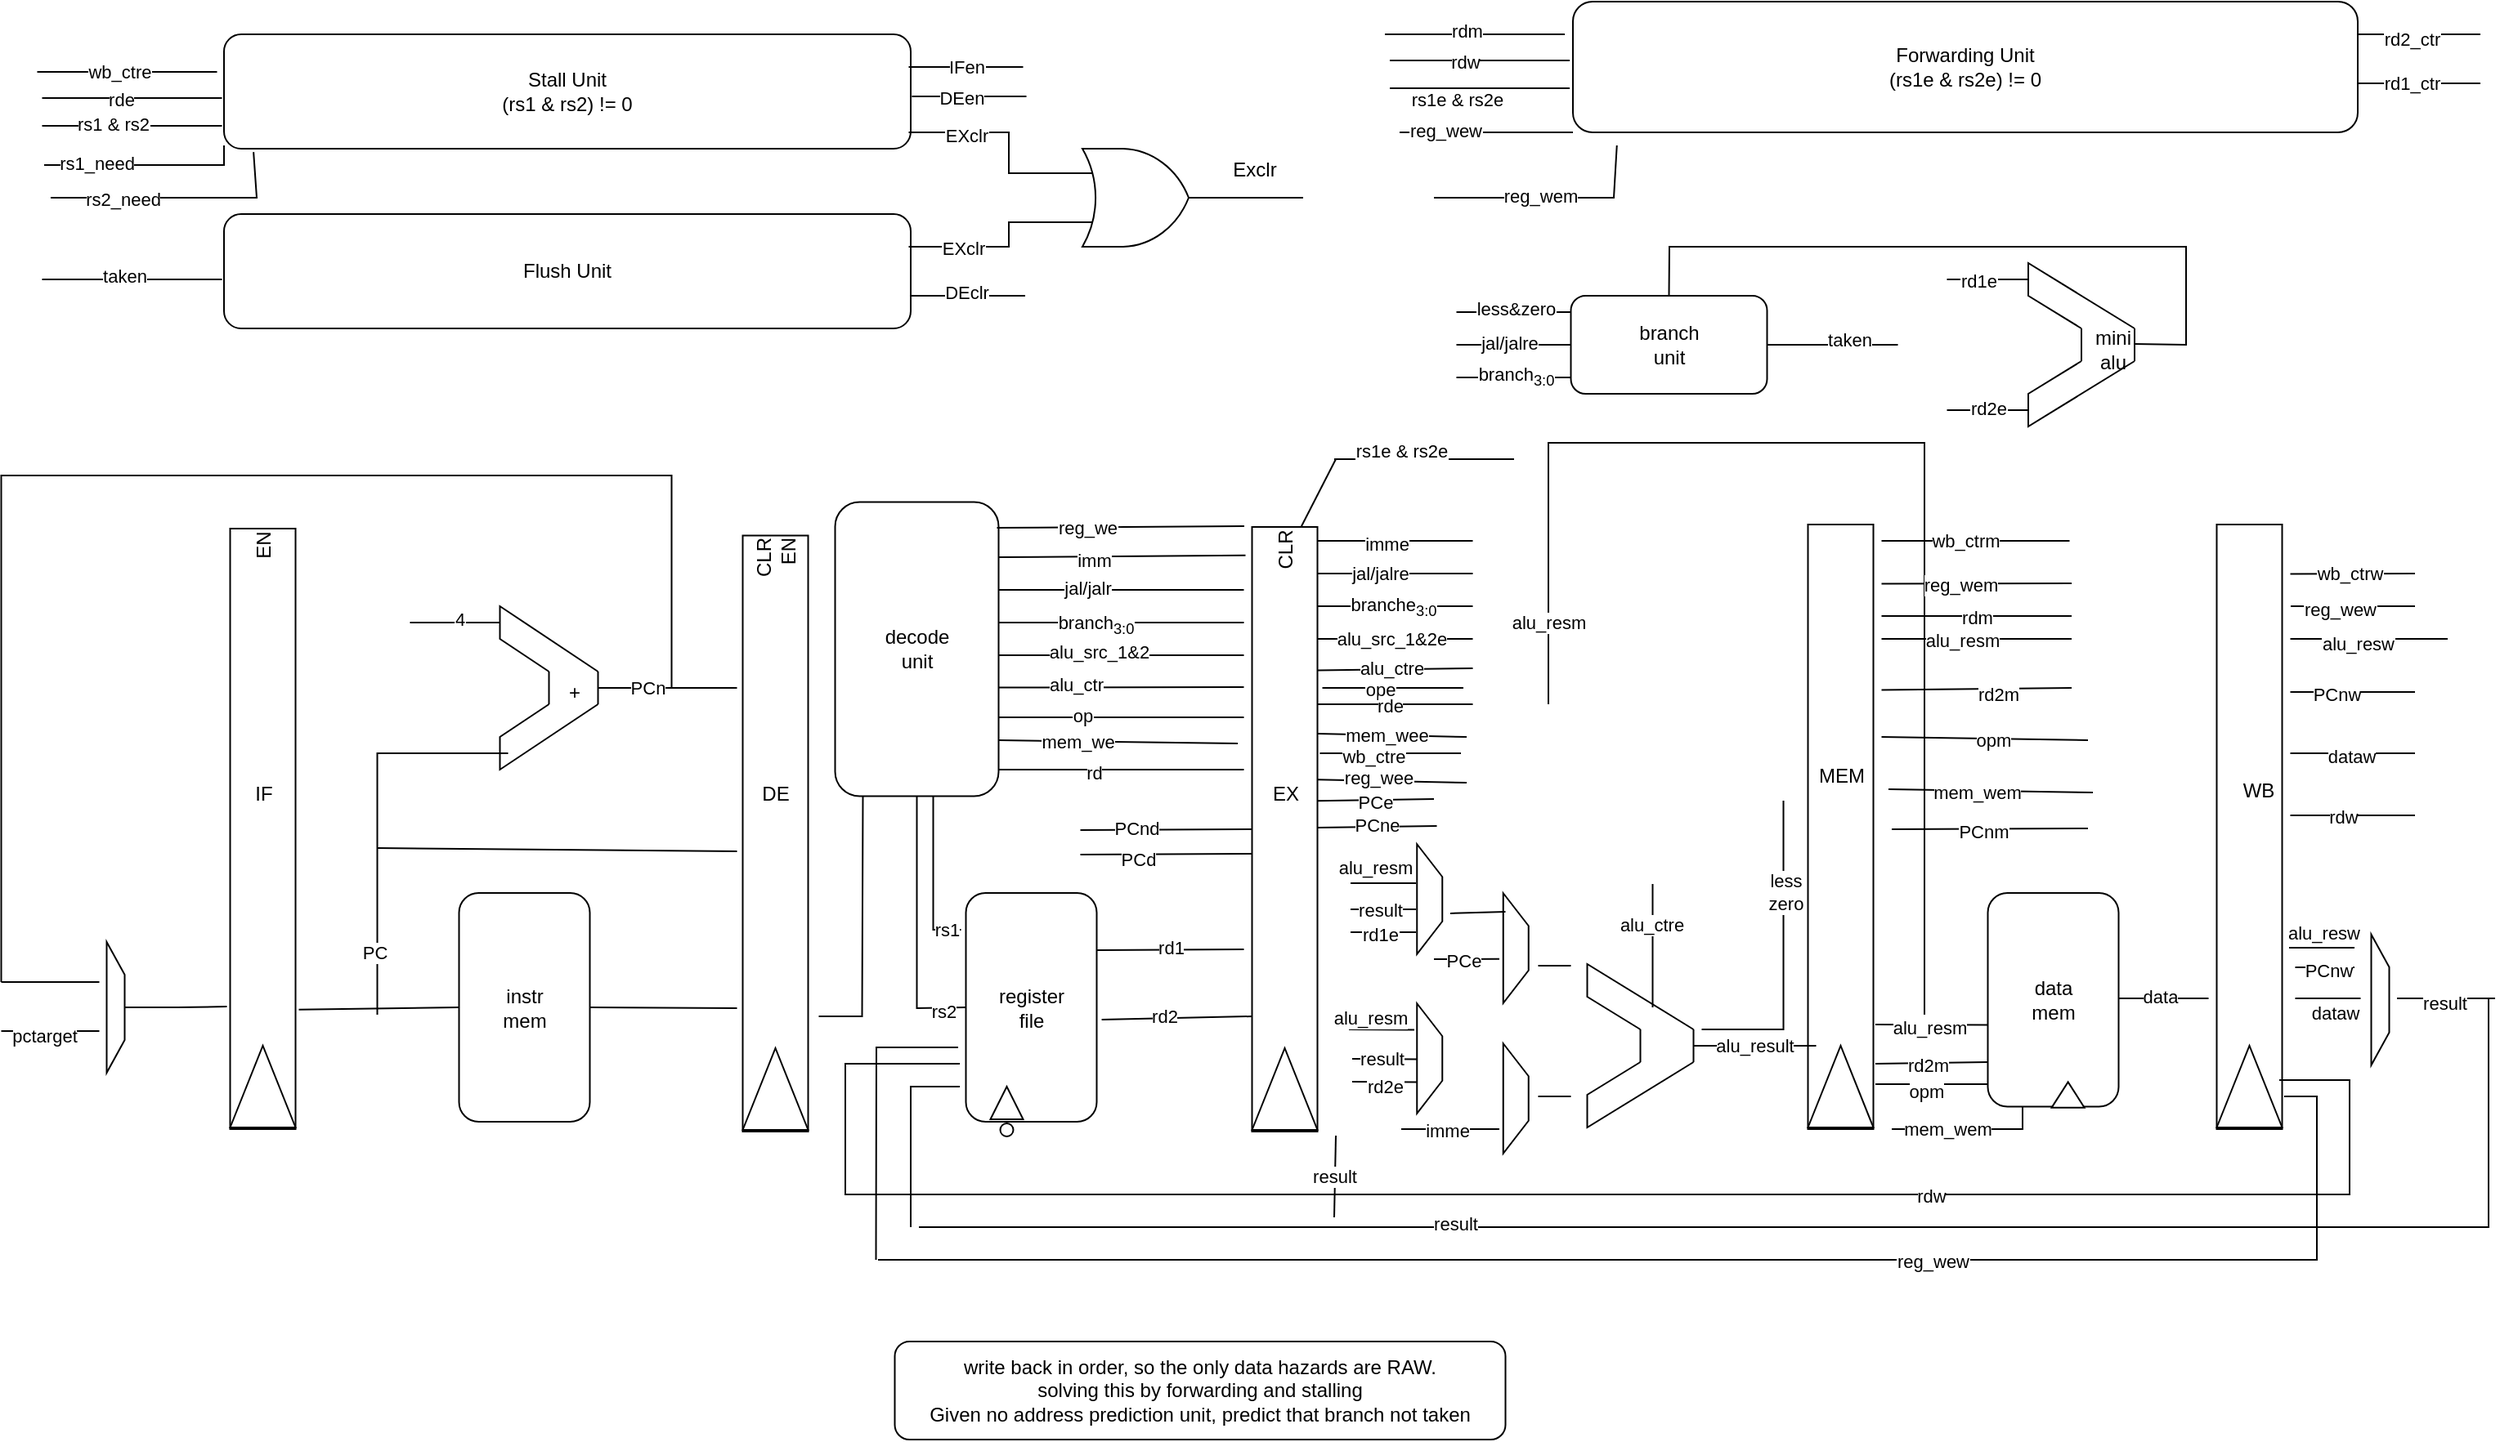 <mxfile version="26.2.9">
  <diagram name="Page-1" id="StYZJcCEQKMgn_R7Sx6w">
    <mxGraphModel dx="1668" dy="1111" grid="1" gridSize="10" guides="1" tooltips="1" connect="1" arrows="1" fold="1" page="1" pageScale="1" pageWidth="850" pageHeight="1100" math="0" shadow="0">
      <root>
        <mxCell id="0" />
        <mxCell id="1" parent="0" />
        <mxCell id="P6e8AEhCtGOh2EU1g-Fo-20" value="write back in order, so the only data hazards are RAW.&lt;div&gt;solving this by forwarding and stalling&lt;/div&gt;&lt;div&gt;Given no address prediction unit, predict that branch not taken&lt;/div&gt;" style="rounded=1;whiteSpace=wrap;html=1;" parent="1" vertex="1">
          <mxGeometry x="670.25" y="910" width="373.5" height="60" as="geometry" />
        </mxCell>
        <mxCell id="Wlrv1BH2EtyuIiHUKAzt-6" value="instr&lt;div&gt;mem&lt;/div&gt;" style="rounded=1;whiteSpace=wrap;html=1;" parent="1" vertex="1">
          <mxGeometry x="403.75" y="635.5" width="80" height="140" as="geometry" />
        </mxCell>
        <mxCell id="Wlrv1BH2EtyuIiHUKAzt-10" value="" style="shape=trapezoid;perimeter=trapezoidPerimeter;whiteSpace=wrap;html=1;fixedSize=1;rotation=90;" parent="1" vertex="1">
          <mxGeometry x="153.75" y="700" width="80" height="11" as="geometry" />
        </mxCell>
        <mxCell id="Wlrv1BH2EtyuIiHUKAzt-24" value="&lt;div&gt;EN&lt;/div&gt;" style="rounded=0;whiteSpace=wrap;html=1;rotation=-90;align=right;" parent="1" vertex="1">
          <mxGeometry x="100" y="576.25" width="367.5" height="40" as="geometry" />
        </mxCell>
        <mxCell id="Wlrv1BH2EtyuIiHUKAzt-26" value="" style="triangle;whiteSpace=wrap;html=1;rotation=-90;" parent="1" vertex="1">
          <mxGeometry x="258.75" y="734" width="50" height="40" as="geometry" />
        </mxCell>
        <mxCell id="Wlrv1BH2EtyuIiHUKAzt-27" value="&lt;div&gt;CLR&lt;/div&gt;&lt;div&gt;EN&lt;/div&gt;" style="rounded=0;whiteSpace=wrap;html=1;rotation=-90;align=right;" parent="1" vertex="1">
          <mxGeometry x="414.88" y="579.13" width="364.75" height="40" as="geometry" />
        </mxCell>
        <mxCell id="Wlrv1BH2EtyuIiHUKAzt-28" value="" style="triangle;whiteSpace=wrap;html=1;rotation=-90;" parent="1" vertex="1">
          <mxGeometry x="572.25" y="735.5" width="50" height="40" as="geometry" />
        </mxCell>
        <mxCell id="Wlrv1BH2EtyuIiHUKAzt-29" value="&lt;div&gt;CLR&lt;/div&gt;" style="rounded=0;whiteSpace=wrap;html=1;rotation=-90;align=right;" parent="1" vertex="1">
          <mxGeometry x="723.75" y="576.5" width="370" height="40" as="geometry" />
        </mxCell>
        <mxCell id="Wlrv1BH2EtyuIiHUKAzt-30" value="" style="triangle;whiteSpace=wrap;html=1;rotation=-90;" parent="1" vertex="1">
          <mxGeometry x="883.75" y="735.5" width="50" height="40" as="geometry" />
        </mxCell>
        <mxCell id="Wlrv1BH2EtyuIiHUKAzt-31" value="" style="rounded=0;whiteSpace=wrap;html=1;rotation=-90;align=right;" parent="1" vertex="1">
          <mxGeometry x="1063.75" y="575" width="370" height="40" as="geometry" />
        </mxCell>
        <mxCell id="Wlrv1BH2EtyuIiHUKAzt-32" value="" style="triangle;whiteSpace=wrap;html=1;rotation=-90;" parent="1" vertex="1">
          <mxGeometry x="1223.75" y="734" width="50" height="40" as="geometry" />
        </mxCell>
        <mxCell id="Wlrv1BH2EtyuIiHUKAzt-33" value="" style="rounded=0;whiteSpace=wrap;html=1;rotation=-90;align=right;" parent="1" vertex="1">
          <mxGeometry x="1313.75" y="575" width="370" height="40" as="geometry" />
        </mxCell>
        <mxCell id="Wlrv1BH2EtyuIiHUKAzt-34" value="" style="triangle;whiteSpace=wrap;html=1;rotation=-90;" parent="1" vertex="1">
          <mxGeometry x="1473.75" y="734" width="50" height="40" as="geometry" />
        </mxCell>
        <mxCell id="Wlrv1BH2EtyuIiHUKAzt-35" value="IF" style="text;html=1;align=center;verticalAlign=middle;resizable=0;points=[];autosize=1;strokeColor=none;fillColor=none;" parent="1" vertex="1">
          <mxGeometry x="268.75" y="560" width="30" height="30" as="geometry" />
        </mxCell>
        <mxCell id="Wlrv1BH2EtyuIiHUKAzt-36" value="DE" style="text;html=1;align=center;verticalAlign=middle;resizable=0;points=[];autosize=1;strokeColor=none;fillColor=none;" parent="1" vertex="1">
          <mxGeometry x="577.25" y="560" width="40" height="30" as="geometry" />
        </mxCell>
        <mxCell id="Wlrv1BH2EtyuIiHUKAzt-37" value="EX" style="text;html=1;align=center;verticalAlign=middle;resizable=0;points=[];autosize=1;strokeColor=none;fillColor=none;" parent="1" vertex="1">
          <mxGeometry x="888.75" y="559.5" width="40" height="30" as="geometry" />
        </mxCell>
        <mxCell id="Wlrv1BH2EtyuIiHUKAzt-38" value="MEM" style="text;html=1;align=center;verticalAlign=middle;resizable=0;points=[];autosize=1;strokeColor=none;fillColor=none;" parent="1" vertex="1">
          <mxGeometry x="1223.75" y="549.13" width="50" height="30" as="geometry" />
        </mxCell>
        <mxCell id="Wlrv1BH2EtyuIiHUKAzt-39" value="WB" style="text;html=1;align=center;verticalAlign=middle;resizable=0;points=[];autosize=1;strokeColor=none;fillColor=none;" parent="1" vertex="1">
          <mxGeometry x="1483.75" y="558" width="40" height="30" as="geometry" />
        </mxCell>
        <mxCell id="Wlrv1BH2EtyuIiHUKAzt-41" style="edgeStyle=orthogonalEdgeStyle;rounded=0;orthogonalLoop=1;jettySize=auto;html=1;exitX=0.5;exitY=0;exitDx=0;exitDy=0;entryX=0.204;entryY=-0.05;entryDx=0;entryDy=0;entryPerimeter=0;endArrow=none;startFill=0;" parent="1" source="Wlrv1BH2EtyuIiHUKAzt-10" target="Wlrv1BH2EtyuIiHUKAzt-24" edge="1">
          <mxGeometry relative="1" as="geometry" />
        </mxCell>
        <mxCell id="Wlrv1BH2EtyuIiHUKAzt-42" value="" style="endArrow=none;html=1;rounded=0;exitX=0.199;exitY=1.05;exitDx=0;exitDy=0;exitPerimeter=0;entryX=0;entryY=0.5;entryDx=0;entryDy=0;" parent="1" source="Wlrv1BH2EtyuIiHUKAzt-24" target="Wlrv1BH2EtyuIiHUKAzt-6" edge="1">
          <mxGeometry width="50" height="50" relative="1" as="geometry">
            <mxPoint x="513.75" y="830" as="sourcePoint" />
            <mxPoint x="563.75" y="780" as="targetPoint" />
          </mxGeometry>
        </mxCell>
        <mxCell id="Wlrv1BH2EtyuIiHUKAzt-43" value="" style="endArrow=none;html=1;rounded=0;" parent="1" edge="1">
          <mxGeometry width="50" height="50" relative="1" as="geometry">
            <mxPoint x="353.75" y="704" as="sourcePoint" />
            <mxPoint x="433.75" y="550" as="targetPoint" />
            <Array as="points">
              <mxPoint x="353.75" y="550" />
            </Array>
          </mxGeometry>
        </mxCell>
        <mxCell id="Wlrv1BH2EtyuIiHUKAzt-46" value="PC" style="edgeLabel;html=1;align=center;verticalAlign=middle;resizable=0;points=[];" parent="Wlrv1BH2EtyuIiHUKAzt-43" vertex="1" connectable="0">
          <mxGeometry x="-0.727" y="2" relative="1" as="geometry">
            <mxPoint as="offset" />
          </mxGeometry>
        </mxCell>
        <mxCell id="Wlrv1BH2EtyuIiHUKAzt-45" value="" style="endArrow=none;html=1;rounded=0;" parent="1" edge="1">
          <mxGeometry width="50" height="50" relative="1" as="geometry">
            <mxPoint x="353.75" y="710" as="sourcePoint" />
            <mxPoint x="353.75" y="704" as="targetPoint" />
            <Array as="points" />
          </mxGeometry>
        </mxCell>
        <mxCell id="Wlrv1BH2EtyuIiHUKAzt-54" value="" style="group" parent="1" vertex="1" connectable="0">
          <mxGeometry x="428.75" y="460" width="60" height="100" as="geometry" />
        </mxCell>
        <mxCell id="Wlrv1BH2EtyuIiHUKAzt-49" value="" style="endArrow=none;html=1;rounded=0;" parent="Wlrv1BH2EtyuIiHUKAzt-54" edge="1">
          <mxGeometry width="50" height="50" relative="1" as="geometry">
            <mxPoint x="30" y="40" as="sourcePoint" />
            <mxPoint x="60" y="40" as="targetPoint" />
            <Array as="points">
              <mxPoint y="20" />
              <mxPoint />
            </Array>
          </mxGeometry>
        </mxCell>
        <mxCell id="Wlrv1BH2EtyuIiHUKAzt-51" value="" style="endArrow=none;html=1;rounded=0;" parent="Wlrv1BH2EtyuIiHUKAzt-54" edge="1">
          <mxGeometry width="50" height="50" relative="1" as="geometry">
            <mxPoint x="30" y="60" as="sourcePoint" />
            <mxPoint x="60" y="60" as="targetPoint" />
            <Array as="points">
              <mxPoint y="80" />
              <mxPoint y="100" />
            </Array>
          </mxGeometry>
        </mxCell>
        <mxCell id="Wlrv1BH2EtyuIiHUKAzt-52" value="" style="endArrow=none;html=1;rounded=0;" parent="Wlrv1BH2EtyuIiHUKAzt-54" edge="1">
          <mxGeometry width="50" height="50" relative="1" as="geometry">
            <mxPoint x="60" y="60" as="sourcePoint" />
            <mxPoint x="60" y="40" as="targetPoint" />
          </mxGeometry>
        </mxCell>
        <mxCell id="Wlrv1BH2EtyuIiHUKAzt-53" value="" style="endArrow=none;html=1;rounded=0;" parent="Wlrv1BH2EtyuIiHUKAzt-54" edge="1">
          <mxGeometry width="50" height="50" relative="1" as="geometry">
            <mxPoint x="30" y="60" as="sourcePoint" />
            <mxPoint x="30" y="40" as="targetPoint" />
          </mxGeometry>
        </mxCell>
        <mxCell id="Wlrv1BH2EtyuIiHUKAzt-55" value="" style="group" parent="1" vertex="1" connectable="0">
          <mxGeometry x="1363.5" y="250" width="65" height="100" as="geometry" />
        </mxCell>
        <mxCell id="Wlrv1BH2EtyuIiHUKAzt-56" value="" style="endArrow=none;html=1;rounded=0;" parent="Wlrv1BH2EtyuIiHUKAzt-55" edge="1">
          <mxGeometry width="50" height="50" relative="1" as="geometry">
            <mxPoint x="32.5" y="40" as="sourcePoint" />
            <mxPoint x="65" y="40" as="targetPoint" />
            <Array as="points">
              <mxPoint y="20" />
              <mxPoint />
            </Array>
          </mxGeometry>
        </mxCell>
        <mxCell id="Wlrv1BH2EtyuIiHUKAzt-57" value="" style="endArrow=none;html=1;rounded=0;" parent="Wlrv1BH2EtyuIiHUKAzt-55" edge="1">
          <mxGeometry width="50" height="50" relative="1" as="geometry">
            <mxPoint x="32.5" y="60" as="sourcePoint" />
            <mxPoint x="65" y="60" as="targetPoint" />
            <Array as="points">
              <mxPoint y="80" />
              <mxPoint y="100" />
            </Array>
          </mxGeometry>
        </mxCell>
        <mxCell id="Wlrv1BH2EtyuIiHUKAzt-58" value="" style="endArrow=none;html=1;rounded=0;" parent="Wlrv1BH2EtyuIiHUKAzt-55" edge="1">
          <mxGeometry width="50" height="50" relative="1" as="geometry">
            <mxPoint x="65" y="60" as="sourcePoint" />
            <mxPoint x="65" y="40" as="targetPoint" />
          </mxGeometry>
        </mxCell>
        <mxCell id="Wlrv1BH2EtyuIiHUKAzt-59" value="" style="endArrow=none;html=1;rounded=0;" parent="Wlrv1BH2EtyuIiHUKAzt-55" edge="1">
          <mxGeometry width="50" height="50" relative="1" as="geometry">
            <mxPoint x="32.5" y="60" as="sourcePoint" />
            <mxPoint x="32.5" y="40" as="targetPoint" />
          </mxGeometry>
        </mxCell>
        <mxCell id="Wlrv1BH2EtyuIiHUKAzt-61" value="" style="endArrow=none;html=1;rounded=0;" parent="1" edge="1">
          <mxGeometry width="50" height="50" relative="1" as="geometry">
            <mxPoint x="373.75" y="470" as="sourcePoint" />
            <mxPoint x="428.75" y="470" as="targetPoint" />
          </mxGeometry>
        </mxCell>
        <mxCell id="Wlrv1BH2EtyuIiHUKAzt-62" value="4" style="edgeLabel;html=1;align=center;verticalAlign=middle;resizable=0;points=[];" parent="Wlrv1BH2EtyuIiHUKAzt-61" vertex="1" connectable="0">
          <mxGeometry x="0.091" y="2" relative="1" as="geometry">
            <mxPoint as="offset" />
          </mxGeometry>
        </mxCell>
        <mxCell id="Wlrv1BH2EtyuIiHUKAzt-63" value="" style="endArrow=none;html=1;rounded=0;" parent="1" edge="1">
          <mxGeometry width="50" height="50" relative="1" as="geometry">
            <mxPoint x="488.75" y="510" as="sourcePoint" />
            <mxPoint x="573.75" y="510" as="targetPoint" />
          </mxGeometry>
        </mxCell>
        <mxCell id="Wlrv1BH2EtyuIiHUKAzt-136" value="PCn" style="edgeLabel;html=1;align=center;verticalAlign=middle;resizable=0;points=[];" parent="Wlrv1BH2EtyuIiHUKAzt-63" vertex="1" connectable="0">
          <mxGeometry x="-0.294" relative="1" as="geometry">
            <mxPoint as="offset" />
          </mxGeometry>
        </mxCell>
        <mxCell id="Wlrv1BH2EtyuIiHUKAzt-64" value="" style="endArrow=none;html=1;rounded=0;" parent="1" edge="1">
          <mxGeometry width="50" height="50" relative="1" as="geometry">
            <mxPoint x="353.75" y="608" as="sourcePoint" />
            <mxPoint x="573.75" y="610" as="targetPoint" />
          </mxGeometry>
        </mxCell>
        <mxCell id="Wlrv1BH2EtyuIiHUKAzt-65" value="+" style="text;html=1;align=center;verticalAlign=middle;resizable=0;points=[];autosize=1;strokeColor=none;fillColor=none;" parent="1" vertex="1">
          <mxGeometry x="458.75" y="498" width="30" height="30" as="geometry" />
        </mxCell>
        <mxCell id="Wlrv1BH2EtyuIiHUKAzt-66" value="" style="endArrow=none;html=1;rounded=0;" parent="1" edge="1">
          <mxGeometry width="50" height="50" relative="1" as="geometry">
            <mxPoint x="123.75" y="690" as="sourcePoint" />
            <mxPoint x="183.75" y="690" as="targetPoint" />
          </mxGeometry>
        </mxCell>
        <mxCell id="Wlrv1BH2EtyuIiHUKAzt-67" value="" style="endArrow=none;html=1;rounded=0;" parent="1" edge="1">
          <mxGeometry width="50" height="50" relative="1" as="geometry">
            <mxPoint x="123.75" y="720" as="sourcePoint" />
            <mxPoint x="183.75" y="720" as="targetPoint" />
          </mxGeometry>
        </mxCell>
        <mxCell id="TAjZ4tMBE7X3chAODU8h-18" value="pctarget" style="edgeLabel;html=1;align=center;verticalAlign=middle;resizable=0;points=[];" vertex="1" connectable="0" parent="Wlrv1BH2EtyuIiHUKAzt-67">
          <mxGeometry x="-0.158" y="-3" relative="1" as="geometry">
            <mxPoint as="offset" />
          </mxGeometry>
        </mxCell>
        <mxCell id="Wlrv1BH2EtyuIiHUKAzt-69" value="" style="endArrow=none;html=1;rounded=0;" parent="1" edge="1">
          <mxGeometry width="50" height="50" relative="1" as="geometry">
            <mxPoint x="123.75" y="690" as="sourcePoint" />
            <mxPoint x="533.75" y="510" as="targetPoint" />
            <Array as="points">
              <mxPoint x="123.75" y="380" />
              <mxPoint x="533.75" y="380" />
            </Array>
          </mxGeometry>
        </mxCell>
        <mxCell id="Wlrv1BH2EtyuIiHUKAzt-70" value="" style="endArrow=none;html=1;rounded=0;exitX=1;exitY=0.5;exitDx=0;exitDy=0;" parent="1" source="Wlrv1BH2EtyuIiHUKAzt-6" edge="1">
          <mxGeometry width="50" height="50" relative="1" as="geometry">
            <mxPoint x="523.75" y="750" as="sourcePoint" />
            <mxPoint x="573.75" y="706" as="targetPoint" />
          </mxGeometry>
        </mxCell>
        <mxCell id="Wlrv1BH2EtyuIiHUKAzt-71" value="register&lt;div&gt;file&lt;/div&gt;" style="rounded=1;whiteSpace=wrap;html=1;" parent="1" vertex="1">
          <mxGeometry x="713.75" y="635.5" width="80" height="140" as="geometry" />
        </mxCell>
        <mxCell id="Wlrv1BH2EtyuIiHUKAzt-76" value="" style="endArrow=none;html=1;rounded=0;exitX=1;exitY=0.25;exitDx=0;exitDy=0;" parent="1" source="Wlrv1BH2EtyuIiHUKAzt-71" edge="1">
          <mxGeometry width="50" height="50" relative="1" as="geometry">
            <mxPoint x="778.75" y="720" as="sourcePoint" />
            <mxPoint x="883.75" y="670" as="targetPoint" />
          </mxGeometry>
        </mxCell>
        <mxCell id="Wlrv1BH2EtyuIiHUKAzt-77" value="rd1" style="edgeLabel;html=1;align=center;verticalAlign=middle;resizable=0;points=[];" parent="Wlrv1BH2EtyuIiHUKAzt-76" vertex="1" connectable="0">
          <mxGeometry x="0.0" y="2" relative="1" as="geometry">
            <mxPoint as="offset" />
          </mxGeometry>
        </mxCell>
        <mxCell id="Wlrv1BH2EtyuIiHUKAzt-78" value="" style="endArrow=none;html=1;rounded=0;exitX=1.038;exitY=0.554;exitDx=0;exitDy=0;exitPerimeter=0;" parent="1" source="Wlrv1BH2EtyuIiHUKAzt-71" edge="1">
          <mxGeometry width="50" height="50" relative="1" as="geometry">
            <mxPoint x="838.75" y="761" as="sourcePoint" />
            <mxPoint x="888.75" y="711" as="targetPoint" />
          </mxGeometry>
        </mxCell>
        <mxCell id="Wlrv1BH2EtyuIiHUKAzt-79" value="rd2" style="edgeLabel;html=1;align=center;verticalAlign=middle;resizable=0;points=[];" parent="Wlrv1BH2EtyuIiHUKAzt-78" vertex="1" connectable="0">
          <mxGeometry x="-0.174" y="1" relative="1" as="geometry">
            <mxPoint as="offset" />
          </mxGeometry>
        </mxCell>
        <mxCell id="Wlrv1BH2EtyuIiHUKAzt-80" value="" style="endArrow=none;html=1;rounded=0;entryX=0.17;entryY=0.993;entryDx=0;entryDy=0;entryPerimeter=0;" parent="1" target="Wlrv1BH2EtyuIiHUKAzt-82" edge="1">
          <mxGeometry width="50" height="50" relative="1" as="geometry">
            <mxPoint x="623.75" y="711" as="sourcePoint" />
            <mxPoint x="650.75" y="600" as="targetPoint" />
            <Array as="points">
              <mxPoint x="650.25" y="711" />
            </Array>
          </mxGeometry>
        </mxCell>
        <mxCell id="Wlrv1BH2EtyuIiHUKAzt-82" value="decode&lt;div&gt;unit&lt;/div&gt;" style="rounded=1;whiteSpace=wrap;html=1;" parent="1" vertex="1">
          <mxGeometry x="633.75" y="396.25" width="100" height="180" as="geometry" />
        </mxCell>
        <mxCell id="Wlrv1BH2EtyuIiHUKAzt-83" value="" style="endArrow=none;html=1;rounded=0;exitX=-0.037;exitY=0.161;exitDx=0;exitDy=0;exitPerimeter=0;" parent="1" source="Wlrv1BH2EtyuIiHUKAzt-71" edge="1">
          <mxGeometry width="50" height="50" relative="1" as="geometry">
            <mxPoint x="693.75" y="640" as="sourcePoint" />
            <mxPoint x="693.75" y="576.25" as="targetPoint" />
            <Array as="points">
              <mxPoint x="693.75" y="658" />
            </Array>
          </mxGeometry>
        </mxCell>
        <mxCell id="Wlrv1BH2EtyuIiHUKAzt-87" value="rs1" style="edgeLabel;html=1;align=center;verticalAlign=middle;resizable=0;points=[];" parent="Wlrv1BH2EtyuIiHUKAzt-83" vertex="1" connectable="0">
          <mxGeometry x="-0.817" relative="1" as="geometry">
            <mxPoint as="offset" />
          </mxGeometry>
        </mxCell>
        <mxCell id="Wlrv1BH2EtyuIiHUKAzt-85" value="" style="endArrow=none;html=1;rounded=0;entryX=0.5;entryY=1;entryDx=0;entryDy=0;exitX=0;exitY=0.5;exitDx=0;exitDy=0;" parent="1" source="Wlrv1BH2EtyuIiHUKAzt-71" target="Wlrv1BH2EtyuIiHUKAzt-82" edge="1">
          <mxGeometry width="50" height="50" relative="1" as="geometry">
            <mxPoint x="523.75" y="750" as="sourcePoint" />
            <mxPoint x="573.75" y="700" as="targetPoint" />
            <Array as="points">
              <mxPoint x="683.75" y="706" />
            </Array>
          </mxGeometry>
        </mxCell>
        <mxCell id="Wlrv1BH2EtyuIiHUKAzt-88" value="rs2" style="edgeLabel;html=1;align=center;verticalAlign=middle;resizable=0;points=[];" parent="Wlrv1BH2EtyuIiHUKAzt-85" vertex="1" connectable="0">
          <mxGeometry x="-0.824" y="2" relative="1" as="geometry">
            <mxPoint as="offset" />
          </mxGeometry>
        </mxCell>
        <mxCell id="Wlrv1BH2EtyuIiHUKAzt-89" value="" style="endArrow=none;html=1;rounded=0;" parent="1" edge="1">
          <mxGeometry width="50" height="50" relative="1" as="geometry">
            <mxPoint x="733.75" y="560" as="sourcePoint" />
            <mxPoint x="883.75" y="560" as="targetPoint" />
          </mxGeometry>
        </mxCell>
        <mxCell id="Wlrv1BH2EtyuIiHUKAzt-90" value="rd" style="edgeLabel;html=1;align=center;verticalAlign=middle;resizable=0;points=[];" parent="Wlrv1BH2EtyuIiHUKAzt-89" vertex="1" connectable="0">
          <mxGeometry x="-0.227" y="-3" relative="1" as="geometry">
            <mxPoint y="-1" as="offset" />
          </mxGeometry>
        </mxCell>
        <mxCell id="Wlrv1BH2EtyuIiHUKAzt-91" value="" style="endArrow=none;html=1;rounded=0;" parent="1" edge="1">
          <mxGeometry width="50" height="50" relative="1" as="geometry">
            <mxPoint x="733.75" y="509.75" as="sourcePoint" />
            <mxPoint x="883.75" y="509.5" as="targetPoint" />
          </mxGeometry>
        </mxCell>
        <mxCell id="Wlrv1BH2EtyuIiHUKAzt-116" value="alu_ctr" style="edgeLabel;html=1;align=center;verticalAlign=middle;resizable=0;points=[];" parent="Wlrv1BH2EtyuIiHUKAzt-91" vertex="1" connectable="0">
          <mxGeometry x="-0.373" y="2" relative="1" as="geometry">
            <mxPoint as="offset" />
          </mxGeometry>
        </mxCell>
        <mxCell id="Wlrv1BH2EtyuIiHUKAzt-92" value="" style="endArrow=none;html=1;rounded=0;entryX=0.953;entryY=-0.1;entryDx=0;entryDy=0;entryPerimeter=0;" parent="1" target="Wlrv1BH2EtyuIiHUKAzt-29" edge="1">
          <mxGeometry width="50" height="50" relative="1" as="geometry">
            <mxPoint x="733.75" y="430" as="sourcePoint" />
            <mxPoint x="783.75" y="380" as="targetPoint" />
          </mxGeometry>
        </mxCell>
        <mxCell id="Wlrv1BH2EtyuIiHUKAzt-93" value="imm" style="edgeLabel;html=1;align=center;verticalAlign=middle;resizable=0;points=[];" parent="Wlrv1BH2EtyuIiHUKAzt-92" vertex="1" connectable="0">
          <mxGeometry x="-0.232" y="-2" relative="1" as="geometry">
            <mxPoint as="offset" />
          </mxGeometry>
        </mxCell>
        <mxCell id="Wlrv1BH2EtyuIiHUKAzt-94" value="" style="endArrow=none;html=1;rounded=0;" parent="1" edge="1">
          <mxGeometry width="50" height="50" relative="1" as="geometry">
            <mxPoint x="733.75" y="450" as="sourcePoint" />
            <mxPoint x="883.75" y="450" as="targetPoint" />
          </mxGeometry>
        </mxCell>
        <mxCell id="Wlrv1BH2EtyuIiHUKAzt-110" value="jal/jalr" style="edgeLabel;html=1;align=center;verticalAlign=middle;resizable=0;points=[];" parent="Wlrv1BH2EtyuIiHUKAzt-94" vertex="1" connectable="0">
          <mxGeometry x="-0.28" y="1" relative="1" as="geometry">
            <mxPoint as="offset" />
          </mxGeometry>
        </mxCell>
        <mxCell id="Wlrv1BH2EtyuIiHUKAzt-101" value="branch&lt;div&gt;unit&lt;/div&gt;" style="rounded=1;whiteSpace=wrap;html=1;" parent="1" vertex="1">
          <mxGeometry x="1083.75" y="270" width="120" height="60" as="geometry" />
        </mxCell>
        <mxCell id="Wlrv1BH2EtyuIiHUKAzt-102" value="" style="endArrow=none;html=1;rounded=0;" parent="1" edge="1">
          <mxGeometry width="50" height="50" relative="1" as="geometry">
            <mxPoint x="1013.75" y="280" as="sourcePoint" />
            <mxPoint x="1083.75" y="280" as="targetPoint" />
          </mxGeometry>
        </mxCell>
        <mxCell id="Wlrv1BH2EtyuIiHUKAzt-103" value="less&amp;amp;zero" style="edgeLabel;html=1;align=center;verticalAlign=middle;resizable=0;points=[];" parent="Wlrv1BH2EtyuIiHUKAzt-102" vertex="1" connectable="0">
          <mxGeometry x="0.029" y="2" relative="1" as="geometry">
            <mxPoint as="offset" />
          </mxGeometry>
        </mxCell>
        <mxCell id="Wlrv1BH2EtyuIiHUKAzt-104" value="" style="endArrow=none;html=1;rounded=0;" parent="1" edge="1">
          <mxGeometry width="50" height="50" relative="1" as="geometry">
            <mxPoint x="1013.75" y="320" as="sourcePoint" />
            <mxPoint x="1083.75" y="320" as="targetPoint" />
          </mxGeometry>
        </mxCell>
        <mxCell id="Wlrv1BH2EtyuIiHUKAzt-105" value="branch&lt;sub&gt;3:0&lt;/sub&gt;" style="edgeLabel;html=1;align=center;verticalAlign=middle;resizable=0;points=[];" parent="Wlrv1BH2EtyuIiHUKAzt-104" vertex="1" connectable="0">
          <mxGeometry x="-0.286" relative="1" as="geometry">
            <mxPoint x="11" as="offset" />
          </mxGeometry>
        </mxCell>
        <mxCell id="Wlrv1BH2EtyuIiHUKAzt-106" value="" style="endArrow=none;html=1;rounded=0;" parent="1" edge="1">
          <mxGeometry width="50" height="50" relative="1" as="geometry">
            <mxPoint x="1203.75" y="300" as="sourcePoint" />
            <mxPoint x="1283.75" y="300" as="targetPoint" />
          </mxGeometry>
        </mxCell>
        <mxCell id="Wlrv1BH2EtyuIiHUKAzt-107" value="taken" style="edgeLabel;html=1;align=center;verticalAlign=middle;resizable=0;points=[];" parent="Wlrv1BH2EtyuIiHUKAzt-106" vertex="1" connectable="0">
          <mxGeometry x="0.25" y="3" relative="1" as="geometry">
            <mxPoint as="offset" />
          </mxGeometry>
        </mxCell>
        <mxCell id="Wlrv1BH2EtyuIiHUKAzt-108" value="" style="endArrow=none;html=1;rounded=0;" parent="1" edge="1">
          <mxGeometry width="50" height="50" relative="1" as="geometry">
            <mxPoint x="1013.75" y="300" as="sourcePoint" />
            <mxPoint x="1083.75" y="300" as="targetPoint" />
          </mxGeometry>
        </mxCell>
        <mxCell id="Wlrv1BH2EtyuIiHUKAzt-294" value="jal/jalre" style="edgeLabel;html=1;align=center;verticalAlign=middle;resizable=0;points=[];" parent="Wlrv1BH2EtyuIiHUKAzt-108" vertex="1" connectable="0">
          <mxGeometry x="-0.107" y="1" relative="1" as="geometry">
            <mxPoint as="offset" />
          </mxGeometry>
        </mxCell>
        <mxCell id="Wlrv1BH2EtyuIiHUKAzt-111" value="" style="endArrow=none;html=1;rounded=0;" parent="1" edge="1">
          <mxGeometry width="50" height="50" relative="1" as="geometry">
            <mxPoint x="733.75" y="470" as="sourcePoint" />
            <mxPoint x="883.75" y="470" as="targetPoint" />
          </mxGeometry>
        </mxCell>
        <mxCell id="Wlrv1BH2EtyuIiHUKAzt-112" value="branch&lt;sub&gt;3:0&lt;/sub&gt;" style="edgeLabel;html=1;align=center;verticalAlign=middle;resizable=0;points=[];" parent="Wlrv1BH2EtyuIiHUKAzt-111" vertex="1" connectable="0">
          <mxGeometry x="-0.36" y="-2" relative="1" as="geometry">
            <mxPoint x="11" as="offset" />
          </mxGeometry>
        </mxCell>
        <mxCell id="Wlrv1BH2EtyuIiHUKAzt-113" value="" style="endArrow=none;html=1;rounded=0;" parent="1" edge="1">
          <mxGeometry width="50" height="50" relative="1" as="geometry">
            <mxPoint x="733.75" y="490" as="sourcePoint" />
            <mxPoint x="883.75" y="490" as="targetPoint" />
          </mxGeometry>
        </mxCell>
        <mxCell id="Wlrv1BH2EtyuIiHUKAzt-114" value="alu_src_1&amp;amp;2" style="edgeLabel;html=1;align=center;verticalAlign=middle;resizable=0;points=[];" parent="Wlrv1BH2EtyuIiHUKAzt-113" vertex="1" connectable="0">
          <mxGeometry x="-0.48" y="2" relative="1" as="geometry">
            <mxPoint x="22" as="offset" />
          </mxGeometry>
        </mxCell>
        <mxCell id="Wlrv1BH2EtyuIiHUKAzt-115" value="" style="endArrow=none;html=1;rounded=0;" parent="1" edge="1">
          <mxGeometry width="50" height="50" relative="1" as="geometry">
            <mxPoint x="733.75" y="528" as="sourcePoint" />
            <mxPoint x="883.75" y="528" as="targetPoint" />
          </mxGeometry>
        </mxCell>
        <mxCell id="Wlrv1BH2EtyuIiHUKAzt-199" value="op" style="edgeLabel;html=1;align=center;verticalAlign=middle;resizable=0;points=[];" parent="Wlrv1BH2EtyuIiHUKAzt-115" vertex="1" connectable="0">
          <mxGeometry x="-0.317" y="1" relative="1" as="geometry">
            <mxPoint as="offset" />
          </mxGeometry>
        </mxCell>
        <mxCell id="Wlrv1BH2EtyuIiHUKAzt-117" value="" style="shape=trapezoid;perimeter=trapezoidPerimeter;whiteSpace=wrap;html=1;fixedSize=1;rotation=90;" parent="1" vertex="1">
          <mxGeometry x="1016.5" y="661.5" width="67.25" height="15.5" as="geometry" />
        </mxCell>
        <mxCell id="Wlrv1BH2EtyuIiHUKAzt-118" value="" style="shape=trapezoid;perimeter=trapezoidPerimeter;whiteSpace=wrap;html=1;fixedSize=1;rotation=90;" parent="1" vertex="1">
          <mxGeometry x="1016.5" y="753.5" width="67.25" height="15.5" as="geometry" />
        </mxCell>
        <mxCell id="Wlrv1BH2EtyuIiHUKAzt-119" value="" style="shape=trapezoid;perimeter=trapezoidPerimeter;whiteSpace=wrap;html=1;fixedSize=1;rotation=90;" parent="1" vertex="1">
          <mxGeometry x="963.75" y="631.5" width="67.25" height="15.5" as="geometry" />
        </mxCell>
        <mxCell id="Wlrv1BH2EtyuIiHUKAzt-120" value="" style="shape=trapezoid;perimeter=trapezoidPerimeter;whiteSpace=wrap;html=1;fixedSize=1;rotation=90;" parent="1" vertex="1">
          <mxGeometry x="963.75" y="729" width="67.25" height="15.5" as="geometry" />
        </mxCell>
        <mxCell id="Wlrv1BH2EtyuIiHUKAzt-121" value="" style="endArrow=none;html=1;rounded=0;" parent="1" edge="1">
          <mxGeometry width="50" height="50" relative="1" as="geometry">
            <mxPoint x="928.75" y="420" as="sourcePoint" />
            <mxPoint x="1023.75" y="420" as="targetPoint" />
          </mxGeometry>
        </mxCell>
        <mxCell id="Wlrv1BH2EtyuIiHUKAzt-122" value="imme" style="edgeLabel;html=1;align=center;verticalAlign=middle;resizable=0;points=[];" parent="Wlrv1BH2EtyuIiHUKAzt-121" vertex="1" connectable="0">
          <mxGeometry x="-0.116" y="-2" relative="1" as="geometry">
            <mxPoint as="offset" />
          </mxGeometry>
        </mxCell>
        <mxCell id="Wlrv1BH2EtyuIiHUKAzt-123" value="" style="endArrow=none;html=1;rounded=0;" parent="1" edge="1">
          <mxGeometry width="50" height="50" relative="1" as="geometry">
            <mxPoint x="928.75" y="440" as="sourcePoint" />
            <mxPoint x="1023.75" y="440" as="targetPoint" />
          </mxGeometry>
        </mxCell>
        <mxCell id="Wlrv1BH2EtyuIiHUKAzt-124" value="jal/jalre" style="edgeLabel;html=1;align=center;verticalAlign=middle;resizable=0;points=[];" parent="Wlrv1BH2EtyuIiHUKAzt-123" vertex="1" connectable="0">
          <mxGeometry x="-0.2" relative="1" as="geometry">
            <mxPoint as="offset" />
          </mxGeometry>
        </mxCell>
        <mxCell id="Wlrv1BH2EtyuIiHUKAzt-126" value="" style="endArrow=none;html=1;rounded=0;" parent="1" edge="1">
          <mxGeometry width="50" height="50" relative="1" as="geometry">
            <mxPoint x="928.75" y="460" as="sourcePoint" />
            <mxPoint x="1023.75" y="460" as="targetPoint" />
          </mxGeometry>
        </mxCell>
        <mxCell id="Wlrv1BH2EtyuIiHUKAzt-127" value="branche&lt;sub&gt;3:0&lt;/sub&gt;" style="edgeLabel;html=1;align=center;verticalAlign=middle;resizable=0;points=[];" parent="Wlrv1BH2EtyuIiHUKAzt-126" vertex="1" connectable="0">
          <mxGeometry x="-0.284" y="-1" relative="1" as="geometry">
            <mxPoint x="12" as="offset" />
          </mxGeometry>
        </mxCell>
        <mxCell id="Wlrv1BH2EtyuIiHUKAzt-128" value="" style="endArrow=none;html=1;rounded=0;" parent="1" edge="1">
          <mxGeometry width="50" height="50" relative="1" as="geometry">
            <mxPoint x="928.75" y="480" as="sourcePoint" />
            <mxPoint x="1023.75" y="480" as="targetPoint" />
          </mxGeometry>
        </mxCell>
        <mxCell id="Wlrv1BH2EtyuIiHUKAzt-129" value="alu_src_1&amp;amp;2e" style="edgeLabel;html=1;align=center;verticalAlign=middle;resizable=0;points=[];" parent="Wlrv1BH2EtyuIiHUKAzt-128" vertex="1" connectable="0">
          <mxGeometry x="-0.347" y="-1" relative="1" as="geometry">
            <mxPoint x="14" y="-1" as="offset" />
          </mxGeometry>
        </mxCell>
        <mxCell id="Wlrv1BH2EtyuIiHUKAzt-130" value="" style="endArrow=none;html=1;rounded=0;" parent="1" edge="1">
          <mxGeometry width="50" height="50" relative="1" as="geometry">
            <mxPoint x="928.75" y="499.25" as="sourcePoint" />
            <mxPoint x="1023.75" y="498" as="targetPoint" />
          </mxGeometry>
        </mxCell>
        <mxCell id="Wlrv1BH2EtyuIiHUKAzt-131" value="alu_ctre" style="edgeLabel;html=1;align=center;verticalAlign=middle;resizable=0;points=[];" parent="Wlrv1BH2EtyuIiHUKAzt-130" vertex="1" connectable="0">
          <mxGeometry x="-0.348" y="-3" relative="1" as="geometry">
            <mxPoint x="14" y="-4" as="offset" />
          </mxGeometry>
        </mxCell>
        <mxCell id="Wlrv1BH2EtyuIiHUKAzt-132" value="data&lt;div&gt;mem&lt;/div&gt;" style="rounded=1;whiteSpace=wrap;html=1;" parent="1" vertex="1">
          <mxGeometry x="1338.75" y="635.5" width="80" height="130.75" as="geometry" />
        </mxCell>
        <mxCell id="Wlrv1BH2EtyuIiHUKAzt-133" value="" style="shape=trapezoid;perimeter=trapezoidPerimeter;whiteSpace=wrap;html=1;fixedSize=1;rotation=90;" parent="1" vertex="1">
          <mxGeometry x="1538.75" y="695.38" width="80" height="11" as="geometry" />
        </mxCell>
        <mxCell id="Wlrv1BH2EtyuIiHUKAzt-134" value="" style="endArrow=none;html=1;rounded=0;" parent="1" edge="1">
          <mxGeometry width="50" height="50" relative="1" as="geometry">
            <mxPoint x="1418.75" y="700" as="sourcePoint" />
            <mxPoint x="1473.75" y="700" as="targetPoint" />
          </mxGeometry>
        </mxCell>
        <mxCell id="Wlrv1BH2EtyuIiHUKAzt-221" value="data" style="edgeLabel;html=1;align=center;verticalAlign=middle;resizable=0;points=[];" parent="Wlrv1BH2EtyuIiHUKAzt-134" vertex="1" connectable="0">
          <mxGeometry x="-0.118" y="1" relative="1" as="geometry">
            <mxPoint as="offset" />
          </mxGeometry>
        </mxCell>
        <mxCell id="Wlrv1BH2EtyuIiHUKAzt-135" value="" style="endArrow=none;html=1;rounded=0;" parent="1" edge="1">
          <mxGeometry width="50" height="50" relative="1" as="geometry">
            <mxPoint x="1526.75" y="700" as="sourcePoint" />
            <mxPoint x="1566.75" y="700" as="targetPoint" />
          </mxGeometry>
        </mxCell>
        <mxCell id="Wlrv1BH2EtyuIiHUKAzt-227" value="dataw" style="edgeLabel;html=1;align=center;verticalAlign=middle;resizable=0;points=[];" parent="Wlrv1BH2EtyuIiHUKAzt-135" vertex="1" connectable="0">
          <mxGeometry x="0.163" y="-9" relative="1" as="geometry">
            <mxPoint as="offset" />
          </mxGeometry>
        </mxCell>
        <mxCell id="Wlrv1BH2EtyuIiHUKAzt-139" value="" style="endArrow=none;html=1;rounded=0;" parent="1" edge="1">
          <mxGeometry width="50" height="50" relative="1" as="geometry">
            <mxPoint x="1063.75" y="680" as="sourcePoint" />
            <mxPoint x="1083.75" y="680" as="targetPoint" />
          </mxGeometry>
        </mxCell>
        <mxCell id="Wlrv1BH2EtyuIiHUKAzt-140" value="" style="endArrow=none;html=1;rounded=0;" parent="1" edge="1">
          <mxGeometry width="50" height="50" relative="1" as="geometry">
            <mxPoint x="1063.75" y="760" as="sourcePoint" />
            <mxPoint x="1083.75" y="760" as="targetPoint" />
          </mxGeometry>
        </mxCell>
        <mxCell id="Wlrv1BH2EtyuIiHUKAzt-142" value="" style="endArrow=none;html=1;rounded=0;" parent="1" edge="1">
          <mxGeometry width="50" height="50" relative="1" as="geometry">
            <mxPoint x="783.75" y="612" as="sourcePoint" />
            <mxPoint x="888.75" y="611.5" as="targetPoint" />
          </mxGeometry>
        </mxCell>
        <mxCell id="Wlrv1BH2EtyuIiHUKAzt-143" value="PCd" style="edgeLabel;html=1;align=center;verticalAlign=middle;resizable=0;points=[];" parent="Wlrv1BH2EtyuIiHUKAzt-142" vertex="1" connectable="0">
          <mxGeometry x="-0.334" y="-3" relative="1" as="geometry">
            <mxPoint as="offset" />
          </mxGeometry>
        </mxCell>
        <mxCell id="Wlrv1BH2EtyuIiHUKAzt-144" value="" style="endArrow=none;html=1;rounded=0;entryX=0.5;entryY=0;entryDx=0;entryDy=0;" parent="1" target="Wlrv1BH2EtyuIiHUKAzt-29" edge="1">
          <mxGeometry width="50" height="50" relative="1" as="geometry">
            <mxPoint x="783.75" y="597" as="sourcePoint" />
            <mxPoint x="943.75" y="700" as="targetPoint" />
          </mxGeometry>
        </mxCell>
        <mxCell id="Wlrv1BH2EtyuIiHUKAzt-145" value="PCnd" style="edgeLabel;html=1;align=center;verticalAlign=middle;resizable=0;points=[];" parent="Wlrv1BH2EtyuIiHUKAzt-144" vertex="1" connectable="0">
          <mxGeometry x="-0.409" y="1" relative="1" as="geometry">
            <mxPoint x="3" as="offset" />
          </mxGeometry>
        </mxCell>
        <mxCell id="Wlrv1BH2EtyuIiHUKAzt-146" value="" style="endArrow=none;html=1;rounded=0;" parent="1" edge="1">
          <mxGeometry width="50" height="50" relative="1" as="geometry">
            <mxPoint x="1000" y="676" as="sourcePoint" />
            <mxPoint x="1040" y="675.88" as="targetPoint" />
          </mxGeometry>
        </mxCell>
        <mxCell id="Wlrv1BH2EtyuIiHUKAzt-147" value="PCe" style="edgeLabel;html=1;align=center;verticalAlign=middle;resizable=0;points=[];" parent="Wlrv1BH2EtyuIiHUKAzt-146" vertex="1" connectable="0">
          <mxGeometry x="-0.1" y="-1" relative="1" as="geometry">
            <mxPoint as="offset" />
          </mxGeometry>
        </mxCell>
        <mxCell id="Wlrv1BH2EtyuIiHUKAzt-148" value="" style="endArrow=none;html=1;rounded=0;exitX=1.206;exitY=0.383;exitDx=0;exitDy=0;exitPerimeter=0;" parent="1" edge="1">
          <mxGeometry width="50" height="50" relative="1" as="geometry">
            <mxPoint x="928.75" y="595.49" as="sourcePoint" />
            <mxPoint x="1001.76" y="594.5" as="targetPoint" />
          </mxGeometry>
        </mxCell>
        <mxCell id="Wlrv1BH2EtyuIiHUKAzt-149" value="PCne" style="edgeLabel;html=1;align=center;verticalAlign=middle;resizable=0;points=[];" parent="Wlrv1BH2EtyuIiHUKAzt-148" vertex="1" connectable="0">
          <mxGeometry x="-0.198" y="1" relative="1" as="geometry">
            <mxPoint x="7" as="offset" />
          </mxGeometry>
        </mxCell>
        <mxCell id="Wlrv1BH2EtyuIiHUKAzt-150" value="" style="endArrow=none;html=1;rounded=0;" parent="1" edge="1">
          <mxGeometry width="50" height="50" relative="1" as="geometry">
            <mxPoint x="928.75" y="579.13" as="sourcePoint" />
            <mxPoint x="1000" y="578" as="targetPoint" />
          </mxGeometry>
        </mxCell>
        <mxCell id="Wlrv1BH2EtyuIiHUKAzt-152" value="PCe" style="edgeLabel;html=1;align=center;verticalAlign=middle;resizable=0;points=[];" parent="Wlrv1BH2EtyuIiHUKAzt-150" vertex="1" connectable="0">
          <mxGeometry x="-0.011" y="-1" relative="1" as="geometry">
            <mxPoint as="offset" />
          </mxGeometry>
        </mxCell>
        <mxCell id="Wlrv1BH2EtyuIiHUKAzt-153" value="" style="endArrow=none;html=1;rounded=0;exitX=0.63;exitY=-0.315;exitDx=0;exitDy=0;exitPerimeter=0;" parent="1" source="Wlrv1BH2EtyuIiHUKAzt-119" edge="1">
          <mxGeometry width="50" height="50" relative="1" as="geometry">
            <mxPoint x="993.75" y="697" as="sourcePoint" />
            <mxPoint x="1043.75" y="647" as="targetPoint" />
          </mxGeometry>
        </mxCell>
        <mxCell id="Wlrv1BH2EtyuIiHUKAzt-154" value="" style="endArrow=none;html=1;rounded=0;" parent="1" edge="1">
          <mxGeometry width="50" height="50" relative="1" as="geometry">
            <mxPoint x="949" y="629.5" as="sourcePoint" />
            <mxPoint x="989" y="629.5" as="targetPoint" />
          </mxGeometry>
        </mxCell>
        <mxCell id="Wlrv1BH2EtyuIiHUKAzt-170" value="alu_resm" style="edgeLabel;html=1;align=center;verticalAlign=middle;resizable=0;points=[];" parent="Wlrv1BH2EtyuIiHUKAzt-154" vertex="1" connectable="0">
          <mxGeometry x="-0.35" y="4" relative="1" as="geometry">
            <mxPoint x="2" y="-6" as="offset" />
          </mxGeometry>
        </mxCell>
        <mxCell id="Wlrv1BH2EtyuIiHUKAzt-156" value="" style="endArrow=none;html=1;rounded=0;" parent="1" edge="1">
          <mxGeometry width="50" height="50" relative="1" as="geometry">
            <mxPoint x="949" y="645.5" as="sourcePoint" />
            <mxPoint x="989" y="645.5" as="targetPoint" />
          </mxGeometry>
        </mxCell>
        <mxCell id="Wlrv1BH2EtyuIiHUKAzt-183" value="result" style="edgeLabel;html=1;align=center;verticalAlign=middle;resizable=0;points=[];" parent="Wlrv1BH2EtyuIiHUKAzt-156" vertex="1" connectable="0">
          <mxGeometry x="-0.35" y="1" relative="1" as="geometry">
            <mxPoint x="5" y="1" as="offset" />
          </mxGeometry>
        </mxCell>
        <mxCell id="Wlrv1BH2EtyuIiHUKAzt-157" value="" style="endArrow=none;html=1;rounded=0;" parent="1" edge="1">
          <mxGeometry width="50" height="50" relative="1" as="geometry">
            <mxPoint x="949" y="659.5" as="sourcePoint" />
            <mxPoint x="989" y="659.5" as="targetPoint" />
          </mxGeometry>
        </mxCell>
        <mxCell id="Wlrv1BH2EtyuIiHUKAzt-158" value="rd1e" style="edgeLabel;html=1;align=center;verticalAlign=middle;resizable=0;points=[];" parent="Wlrv1BH2EtyuIiHUKAzt-157" vertex="1" connectable="0">
          <mxGeometry x="-0.1" relative="1" as="geometry">
            <mxPoint y="1" as="offset" />
          </mxGeometry>
        </mxCell>
        <mxCell id="Wlrv1BH2EtyuIiHUKAzt-159" value="" style="endArrow=none;html=1;rounded=0;" parent="1" edge="1">
          <mxGeometry width="50" height="50" relative="1" as="geometry">
            <mxPoint x="950" y="751" as="sourcePoint" />
            <mxPoint x="990" y="751.25" as="targetPoint" />
          </mxGeometry>
        </mxCell>
        <mxCell id="Wlrv1BH2EtyuIiHUKAzt-162" value="rd2e" style="edgeLabel;html=1;align=center;verticalAlign=middle;resizable=0;points=[];" parent="Wlrv1BH2EtyuIiHUKAzt-159" vertex="1" connectable="0">
          <mxGeometry x="0.001" y="-3" relative="1" as="geometry">
            <mxPoint as="offset" />
          </mxGeometry>
        </mxCell>
        <mxCell id="Wlrv1BH2EtyuIiHUKAzt-160" value="" style="endArrow=none;html=1;rounded=0;" parent="1" edge="1">
          <mxGeometry width="50" height="50" relative="1" as="geometry">
            <mxPoint x="950" y="737" as="sourcePoint" />
            <mxPoint x="990" y="737.25" as="targetPoint" />
          </mxGeometry>
        </mxCell>
        <mxCell id="Wlrv1BH2EtyuIiHUKAzt-184" value="result" style="edgeLabel;html=1;align=center;verticalAlign=middle;resizable=0;points=[];" parent="Wlrv1BH2EtyuIiHUKAzt-160" vertex="1" connectable="0">
          <mxGeometry x="-0.35" relative="1" as="geometry">
            <mxPoint x="5" as="offset" />
          </mxGeometry>
        </mxCell>
        <mxCell id="Wlrv1BH2EtyuIiHUKAzt-161" value="" style="endArrow=none;html=1;rounded=0;" parent="1" edge="1">
          <mxGeometry width="50" height="50" relative="1" as="geometry">
            <mxPoint x="948" y="719" as="sourcePoint" />
            <mxPoint x="988" y="719.25" as="targetPoint" />
          </mxGeometry>
        </mxCell>
        <mxCell id="Wlrv1BH2EtyuIiHUKAzt-163" value="" style="endArrow=none;html=1;rounded=0;" parent="1" edge="1">
          <mxGeometry width="50" height="50" relative="1" as="geometry">
            <mxPoint x="980" y="780" as="sourcePoint" />
            <mxPoint x="1040" y="780" as="targetPoint" />
          </mxGeometry>
        </mxCell>
        <mxCell id="Wlrv1BH2EtyuIiHUKAzt-164" value="imme" style="edgeLabel;html=1;align=center;verticalAlign=middle;resizable=0;points=[];" parent="Wlrv1BH2EtyuIiHUKAzt-163" vertex="1" connectable="0">
          <mxGeometry x="-0.067" y="-1" relative="1" as="geometry">
            <mxPoint as="offset" />
          </mxGeometry>
        </mxCell>
        <mxCell id="Wlrv1BH2EtyuIiHUKAzt-165" value="" style="endArrow=none;html=1;rounded=0;" parent="1" edge="1">
          <mxGeometry width="50" height="50" relative="1" as="geometry">
            <mxPoint x="1270" y="716" as="sourcePoint" />
            <mxPoint x="1338.75" y="716.25" as="targetPoint" />
          </mxGeometry>
        </mxCell>
        <mxCell id="Wlrv1BH2EtyuIiHUKAzt-168" value="alu_resm" style="edgeLabel;html=1;align=center;verticalAlign=middle;resizable=0;points=[];" parent="Wlrv1BH2EtyuIiHUKAzt-165" vertex="1" connectable="0">
          <mxGeometry x="-0.04" y="-2" relative="1" as="geometry">
            <mxPoint as="offset" />
          </mxGeometry>
        </mxCell>
        <mxCell id="Wlrv1BH2EtyuIiHUKAzt-167" value="" style="endArrow=none;html=1;rounded=0;" parent="1" edge="1">
          <mxGeometry width="50" height="50" relative="1" as="geometry">
            <mxPoint x="1300" y="710" as="sourcePoint" />
            <mxPoint x="1070" y="520" as="targetPoint" />
            <Array as="points">
              <mxPoint x="1300" y="360" />
              <mxPoint x="1070" y="360" />
            </Array>
          </mxGeometry>
        </mxCell>
        <mxCell id="Wlrv1BH2EtyuIiHUKAzt-169" value="alu_resm" style="edgeLabel;html=1;align=center;verticalAlign=middle;resizable=0;points=[];" parent="Wlrv1BH2EtyuIiHUKAzt-167" vertex="1" connectable="0">
          <mxGeometry x="0.865" relative="1" as="geometry">
            <mxPoint as="offset" />
          </mxGeometry>
        </mxCell>
        <mxCell id="Wlrv1BH2EtyuIiHUKAzt-171" value="alu_resm" style="edgeLabel;html=1;align=center;verticalAlign=middle;resizable=0;points=[];" parent="1" vertex="1" connectable="0">
          <mxGeometry x="964" y="712.5" as="geometry">
            <mxPoint x="-3" y="-1" as="offset" />
          </mxGeometry>
        </mxCell>
        <mxCell id="Wlrv1BH2EtyuIiHUKAzt-172" value="" style="endArrow=none;html=1;rounded=0;" parent="1" edge="1">
          <mxGeometry width="50" height="50" relative="1" as="geometry">
            <mxPoint x="1589" y="700" as="sourcePoint" />
            <mxPoint x="1649" y="700" as="targetPoint" />
          </mxGeometry>
        </mxCell>
        <mxCell id="Wlrv1BH2EtyuIiHUKAzt-174" value="result" style="edgeLabel;html=1;align=center;verticalAlign=middle;resizable=0;points=[];" parent="Wlrv1BH2EtyuIiHUKAzt-172" vertex="1" connectable="0">
          <mxGeometry x="-0.033" y="-3" relative="1" as="geometry">
            <mxPoint as="offset" />
          </mxGeometry>
        </mxCell>
        <mxCell id="Wlrv1BH2EtyuIiHUKAzt-175" value="" style="endArrow=none;html=1;rounded=0;" parent="1" edge="1">
          <mxGeometry width="50" height="50" relative="1" as="geometry">
            <mxPoint x="685" y="840" as="sourcePoint" />
            <mxPoint x="1645" y="700" as="targetPoint" />
            <Array as="points">
              <mxPoint x="1645" y="840" />
            </Array>
          </mxGeometry>
        </mxCell>
        <mxCell id="Wlrv1BH2EtyuIiHUKAzt-243" value="result" style="edgeLabel;html=1;align=center;verticalAlign=middle;resizable=0;points=[];" parent="Wlrv1BH2EtyuIiHUKAzt-175" vertex="1" connectable="0">
          <mxGeometry x="-0.404" y="2" relative="1" as="geometry">
            <mxPoint as="offset" />
          </mxGeometry>
        </mxCell>
        <mxCell id="Wlrv1BH2EtyuIiHUKAzt-177" value="" style="endArrow=none;html=1;rounded=0;entryX=-0.047;entryY=0.846;entryDx=0;entryDy=0;entryPerimeter=0;" parent="1" target="Wlrv1BH2EtyuIiHUKAzt-71" edge="1">
          <mxGeometry width="50" height="50" relative="1" as="geometry">
            <mxPoint x="680" y="840" as="sourcePoint" />
            <mxPoint x="733.75" y="790" as="targetPoint" />
            <Array as="points">
              <mxPoint x="680" y="754" />
            </Array>
          </mxGeometry>
        </mxCell>
        <mxCell id="Wlrv1BH2EtyuIiHUKAzt-178" value="" style="verticalLabelPosition=bottom;shadow=0;dashed=0;align=center;html=1;verticalAlign=top;shape=mxgraph.electrical.logic_gates.inverting_contact;" parent="1" vertex="1">
          <mxGeometry x="733.75" y="775.5" width="10" height="10" as="geometry" />
        </mxCell>
        <mxCell id="Wlrv1BH2EtyuIiHUKAzt-179" value="" style="triangle;whiteSpace=wrap;html=1;rotation=-90;" parent="1" vertex="1">
          <mxGeometry x="728.75" y="754" width="20" height="20" as="geometry" />
        </mxCell>
        <mxCell id="Wlrv1BH2EtyuIiHUKAzt-181" value="" style="endArrow=none;html=1;rounded=0;" parent="1" edge="1">
          <mxGeometry width="50" height="50" relative="1" as="geometry">
            <mxPoint x="940" y="784" as="sourcePoint" />
            <mxPoint x="939" y="834" as="targetPoint" />
          </mxGeometry>
        </mxCell>
        <mxCell id="Wlrv1BH2EtyuIiHUKAzt-182" value="result" style="edgeLabel;html=1;align=center;verticalAlign=middle;resizable=0;points=[];" parent="Wlrv1BH2EtyuIiHUKAzt-181" vertex="1" connectable="0">
          <mxGeometry x="0.001" y="-1" relative="1" as="geometry">
            <mxPoint as="offset" />
          </mxGeometry>
        </mxCell>
        <mxCell id="Wlrv1BH2EtyuIiHUKAzt-185" value="" style="endArrow=none;html=1;rounded=0;" parent="1" edge="1">
          <mxGeometry width="50" height="50" relative="1" as="geometry">
            <mxPoint x="1270" y="740" as="sourcePoint" />
            <mxPoint x="1338.75" y="739" as="targetPoint" />
          </mxGeometry>
        </mxCell>
        <mxCell id="Wlrv1BH2EtyuIiHUKAzt-186" value="rd2m" style="edgeLabel;html=1;align=center;verticalAlign=middle;resizable=0;points=[];" parent="Wlrv1BH2EtyuIiHUKAzt-185" vertex="1" connectable="0">
          <mxGeometry x="-0.07" y="-1" relative="1" as="geometry">
            <mxPoint as="offset" />
          </mxGeometry>
        </mxCell>
        <mxCell id="Wlrv1BH2EtyuIiHUKAzt-187" value="" style="endArrow=none;html=1;rounded=0;" parent="1" edge="1">
          <mxGeometry width="50" height="50" relative="1" as="geometry">
            <mxPoint x="1273.75" y="511.25" as="sourcePoint" />
            <mxPoint x="1390" y="510" as="targetPoint" />
          </mxGeometry>
        </mxCell>
        <mxCell id="Wlrv1BH2EtyuIiHUKAzt-188" value="rd2m" style="edgeLabel;html=1;align=center;verticalAlign=middle;resizable=0;points=[];" parent="Wlrv1BH2EtyuIiHUKAzt-187" vertex="1" connectable="0">
          <mxGeometry x="0.225" y="-3" relative="1" as="geometry">
            <mxPoint as="offset" />
          </mxGeometry>
        </mxCell>
        <mxCell id="Wlrv1BH2EtyuIiHUKAzt-190" value="" style="endArrow=none;html=1;rounded=0;" parent="1" edge="1">
          <mxGeometry width="50" height="50" relative="1" as="geometry">
            <mxPoint x="1273.75" y="540" as="sourcePoint" />
            <mxPoint x="1400" y="542" as="targetPoint" />
          </mxGeometry>
        </mxCell>
        <mxCell id="Wlrv1BH2EtyuIiHUKAzt-194" value="opm" style="edgeLabel;html=1;align=center;verticalAlign=middle;resizable=0;points=[];" parent="Wlrv1BH2EtyuIiHUKAzt-190" vertex="1" connectable="0">
          <mxGeometry x="0.081" y="-1" relative="1" as="geometry">
            <mxPoint as="offset" />
          </mxGeometry>
        </mxCell>
        <mxCell id="Wlrv1BH2EtyuIiHUKAzt-191" value="" style="triangle;whiteSpace=wrap;html=1;rotation=-90;" parent="1" vertex="1">
          <mxGeometry x="1380" y="749" width="15.63" height="20" as="geometry" />
        </mxCell>
        <mxCell id="Wlrv1BH2EtyuIiHUKAzt-192" value="" style="endArrow=none;html=1;rounded=0;" parent="1" edge="1">
          <mxGeometry width="50" height="50" relative="1" as="geometry">
            <mxPoint x="1270" y="752.5" as="sourcePoint" />
            <mxPoint x="1338.75" y="752.5" as="targetPoint" />
          </mxGeometry>
        </mxCell>
        <mxCell id="Wlrv1BH2EtyuIiHUKAzt-195" value="opm" style="edgeLabel;html=1;align=center;verticalAlign=middle;resizable=0;points=[];" parent="Wlrv1BH2EtyuIiHUKAzt-192" vertex="1" connectable="0">
          <mxGeometry x="-0.098" y="-3" relative="1" as="geometry">
            <mxPoint y="1" as="offset" />
          </mxGeometry>
        </mxCell>
        <mxCell id="Wlrv1BH2EtyuIiHUKAzt-196" value="" style="endArrow=none;html=1;rounded=0;" parent="1" edge="1">
          <mxGeometry width="50" height="50" relative="1" as="geometry">
            <mxPoint x="1280" y="780" as="sourcePoint" />
            <mxPoint x="1360" y="766.25" as="targetPoint" />
            <Array as="points">
              <mxPoint x="1360" y="780" />
            </Array>
          </mxGeometry>
        </mxCell>
        <mxCell id="Wlrv1BH2EtyuIiHUKAzt-197" value="mem_wem" style="edgeLabel;html=1;align=center;verticalAlign=middle;resizable=0;points=[];" parent="Wlrv1BH2EtyuIiHUKAzt-196" vertex="1" connectable="0">
          <mxGeometry x="-0.445" relative="1" as="geometry">
            <mxPoint x="8" as="offset" />
          </mxGeometry>
        </mxCell>
        <mxCell id="Wlrv1BH2EtyuIiHUKAzt-198" value="" style="endArrow=none;html=1;rounded=0;" parent="1" edge="1">
          <mxGeometry width="50" height="50" relative="1" as="geometry">
            <mxPoint x="733.75" y="542" as="sourcePoint" />
            <mxPoint x="880" y="544" as="targetPoint" />
          </mxGeometry>
        </mxCell>
        <mxCell id="Wlrv1BH2EtyuIiHUKAzt-200" value="mem_we" style="edgeLabel;html=1;align=center;verticalAlign=middle;resizable=0;points=[];" parent="Wlrv1BH2EtyuIiHUKAzt-198" vertex="1" connectable="0">
          <mxGeometry x="-0.34" relative="1" as="geometry">
            <mxPoint as="offset" />
          </mxGeometry>
        </mxCell>
        <mxCell id="Wlrv1BH2EtyuIiHUKAzt-202" value="" style="endArrow=none;html=1;rounded=0;" parent="1" edge="1">
          <mxGeometry width="50" height="50" relative="1" as="geometry">
            <mxPoint x="931.75" y="510" as="sourcePoint" />
            <mxPoint x="1018" y="510" as="targetPoint" />
          </mxGeometry>
        </mxCell>
        <mxCell id="Wlrv1BH2EtyuIiHUKAzt-203" value="ope" style="edgeLabel;html=1;align=center;verticalAlign=middle;resizable=0;points=[];" parent="Wlrv1BH2EtyuIiHUKAzt-202" vertex="1" connectable="0">
          <mxGeometry x="-0.183" y="-1" relative="1" as="geometry">
            <mxPoint as="offset" />
          </mxGeometry>
        </mxCell>
        <mxCell id="Wlrv1BH2EtyuIiHUKAzt-204" value="" style="endArrow=none;html=1;rounded=0;" parent="1" edge="1">
          <mxGeometry width="50" height="50" relative="1" as="geometry">
            <mxPoint x="928.75" y="538" as="sourcePoint" />
            <mxPoint x="1020" y="540" as="targetPoint" />
          </mxGeometry>
        </mxCell>
        <mxCell id="Wlrv1BH2EtyuIiHUKAzt-205" value="mem_wee" style="edgeLabel;html=1;align=center;verticalAlign=middle;resizable=0;points=[];" parent="Wlrv1BH2EtyuIiHUKAzt-204" vertex="1" connectable="0">
          <mxGeometry x="-0.293" relative="1" as="geometry">
            <mxPoint x="10" as="offset" />
          </mxGeometry>
        </mxCell>
        <mxCell id="Wlrv1BH2EtyuIiHUKAzt-206" value="" style="endArrow=none;html=1;rounded=0;" parent="1" edge="1">
          <mxGeometry width="50" height="50" relative="1" as="geometry">
            <mxPoint x="1278" y="572" as="sourcePoint" />
            <mxPoint x="1403" y="574" as="targetPoint" />
          </mxGeometry>
        </mxCell>
        <mxCell id="Wlrv1BH2EtyuIiHUKAzt-207" value="mem_wem" style="edgeLabel;html=1;align=center;verticalAlign=middle;resizable=0;points=[];" parent="Wlrv1BH2EtyuIiHUKAzt-206" vertex="1" connectable="0">
          <mxGeometry x="-0.136" y="-1" relative="1" as="geometry">
            <mxPoint as="offset" />
          </mxGeometry>
        </mxCell>
        <mxCell id="Wlrv1BH2EtyuIiHUKAzt-208" value="" style="endArrow=none;html=1;rounded=0;" parent="1" edge="1">
          <mxGeometry width="50" height="50" relative="1" as="geometry">
            <mxPoint x="1526.75" y="681.04" as="sourcePoint" />
            <mxPoint x="1563" y="681" as="targetPoint" />
          </mxGeometry>
        </mxCell>
        <mxCell id="Wlrv1BH2EtyuIiHUKAzt-223" value="PCnw" style="edgeLabel;html=1;align=center;verticalAlign=middle;resizable=0;points=[];" parent="Wlrv1BH2EtyuIiHUKAzt-208" vertex="1" connectable="0">
          <mxGeometry x="0.117" y="-2" relative="1" as="geometry">
            <mxPoint as="offset" />
          </mxGeometry>
        </mxCell>
        <mxCell id="Wlrv1BH2EtyuIiHUKAzt-209" value="" style="endArrow=none;html=1;rounded=0;exitX=1.206;exitY=0.383;exitDx=0;exitDy=0;exitPerimeter=0;" parent="1" edge="1">
          <mxGeometry width="50" height="50" relative="1" as="geometry">
            <mxPoint x="1280.0" y="596.49" as="sourcePoint" />
            <mxPoint x="1400" y="596" as="targetPoint" />
          </mxGeometry>
        </mxCell>
        <mxCell id="Wlrv1BH2EtyuIiHUKAzt-213" value="PCnm" style="edgeLabel;html=1;align=center;verticalAlign=middle;resizable=0;points=[];" parent="Wlrv1BH2EtyuIiHUKAzt-209" vertex="1" connectable="0">
          <mxGeometry x="-0.067" y="-1" relative="1" as="geometry">
            <mxPoint as="offset" />
          </mxGeometry>
        </mxCell>
        <mxCell id="Wlrv1BH2EtyuIiHUKAzt-214" value="" style="endArrow=none;html=1;rounded=0;" parent="1" edge="1">
          <mxGeometry width="50" height="50" relative="1" as="geometry">
            <mxPoint x="1523.75" y="512.5" as="sourcePoint" />
            <mxPoint x="1600" y="512.5" as="targetPoint" />
          </mxGeometry>
        </mxCell>
        <mxCell id="Wlrv1BH2EtyuIiHUKAzt-215" value="PCnw" style="edgeLabel;html=1;align=center;verticalAlign=middle;resizable=0;points=[];" parent="Wlrv1BH2EtyuIiHUKAzt-214" vertex="1" connectable="0">
          <mxGeometry x="-0.285" y="-1" relative="1" as="geometry">
            <mxPoint as="offset" />
          </mxGeometry>
        </mxCell>
        <mxCell id="Wlrv1BH2EtyuIiHUKAzt-216" value="" style="endArrow=none;html=1;rounded=0;" parent="1" edge="1">
          <mxGeometry width="50" height="50" relative="1" as="geometry">
            <mxPoint x="1273.75" y="480" as="sourcePoint" />
            <mxPoint x="1390" y="480" as="targetPoint" />
          </mxGeometry>
        </mxCell>
        <mxCell id="Wlrv1BH2EtyuIiHUKAzt-217" value="alu_resm" style="edgeLabel;html=1;align=center;verticalAlign=middle;resizable=0;points=[];" parent="Wlrv1BH2EtyuIiHUKAzt-216" vertex="1" connectable="0">
          <mxGeometry x="-0.153" y="-1" relative="1" as="geometry">
            <mxPoint as="offset" />
          </mxGeometry>
        </mxCell>
        <mxCell id="Wlrv1BH2EtyuIiHUKAzt-218" value="" style="endArrow=none;html=1;rounded=0;" parent="1" edge="1">
          <mxGeometry width="50" height="50" relative="1" as="geometry">
            <mxPoint x="1523.75" y="480" as="sourcePoint" />
            <mxPoint x="1620" y="480" as="targetPoint" />
          </mxGeometry>
        </mxCell>
        <mxCell id="Wlrv1BH2EtyuIiHUKAzt-219" value="alu_resw" style="edgeLabel;html=1;align=center;verticalAlign=middle;resizable=0;points=[];" parent="Wlrv1BH2EtyuIiHUKAzt-218" vertex="1" connectable="0">
          <mxGeometry x="-0.143" y="-3" relative="1" as="geometry">
            <mxPoint as="offset" />
          </mxGeometry>
        </mxCell>
        <mxCell id="Wlrv1BH2EtyuIiHUKAzt-220" value="" style="endArrow=none;html=1;rounded=0;" parent="1" edge="1">
          <mxGeometry width="50" height="50" relative="1" as="geometry">
            <mxPoint x="1523" y="669" as="sourcePoint" />
            <mxPoint x="1563" y="669" as="targetPoint" />
          </mxGeometry>
        </mxCell>
        <mxCell id="Wlrv1BH2EtyuIiHUKAzt-224" value="alu_resw" style="edgeLabel;html=1;align=center;verticalAlign=middle;resizable=0;points=[];" parent="Wlrv1BH2EtyuIiHUKAzt-220" vertex="1" connectable="0">
          <mxGeometry x="0.05" relative="1" as="geometry">
            <mxPoint y="-9" as="offset" />
          </mxGeometry>
        </mxCell>
        <mxCell id="Wlrv1BH2EtyuIiHUKAzt-225" value="" style="endArrow=none;html=1;rounded=0;" parent="1" edge="1">
          <mxGeometry width="50" height="50" relative="1" as="geometry">
            <mxPoint x="1523.75" y="550" as="sourcePoint" />
            <mxPoint x="1600" y="550" as="targetPoint" />
          </mxGeometry>
        </mxCell>
        <mxCell id="Wlrv1BH2EtyuIiHUKAzt-226" value="dataw" style="edgeLabel;html=1;align=center;verticalAlign=middle;resizable=0;points=[];" parent="Wlrv1BH2EtyuIiHUKAzt-225" vertex="1" connectable="0">
          <mxGeometry x="-0.049" y="-2" relative="1" as="geometry">
            <mxPoint as="offset" />
          </mxGeometry>
        </mxCell>
        <mxCell id="Wlrv1BH2EtyuIiHUKAzt-228" value="" style="endArrow=none;html=1;rounded=0;" parent="1" edge="1">
          <mxGeometry width="50" height="50" relative="1" as="geometry">
            <mxPoint x="1523.75" y="440.25" as="sourcePoint" />
            <mxPoint x="1600" y="440" as="targetPoint" />
          </mxGeometry>
        </mxCell>
        <mxCell id="Wlrv1BH2EtyuIiHUKAzt-233" value="wb_ctrw" style="edgeLabel;html=1;align=center;verticalAlign=middle;resizable=0;points=[];" parent="Wlrv1BH2EtyuIiHUKAzt-228" vertex="1" connectable="0">
          <mxGeometry x="-0.049" relative="1" as="geometry">
            <mxPoint as="offset" />
          </mxGeometry>
        </mxCell>
        <mxCell id="Wlrv1BH2EtyuIiHUKAzt-230" value="" style="endArrow=none;html=1;rounded=0;" parent="1" edge="1">
          <mxGeometry width="50" height="50" relative="1" as="geometry">
            <mxPoint x="1524" y="460" as="sourcePoint" />
            <mxPoint x="1600" y="460" as="targetPoint" />
          </mxGeometry>
        </mxCell>
        <mxCell id="Wlrv1BH2EtyuIiHUKAzt-231" value="reg_wew" style="edgeLabel;html=1;align=center;verticalAlign=middle;resizable=0;points=[];" parent="Wlrv1BH2EtyuIiHUKAzt-230" vertex="1" connectable="0">
          <mxGeometry x="-0.21" y="-2" relative="1" as="geometry">
            <mxPoint as="offset" />
          </mxGeometry>
        </mxCell>
        <mxCell id="Wlrv1BH2EtyuIiHUKAzt-234" value="" style="endArrow=none;html=1;rounded=0;entryX=0.081;entryY=0.956;entryDx=0;entryDy=0;entryPerimeter=0;" parent="1" target="Wlrv1BH2EtyuIiHUKAzt-33" edge="1">
          <mxGeometry width="50" height="50" relative="1" as="geometry">
            <mxPoint x="710" y="740" as="sourcePoint" />
            <mxPoint x="960" y="560" as="targetPoint" />
            <Array as="points">
              <mxPoint x="640" y="740" />
              <mxPoint x="640" y="820" />
              <mxPoint x="990" y="820" />
              <mxPoint x="1350" y="820" />
              <mxPoint x="1560" y="820" />
              <mxPoint x="1560" y="750" />
            </Array>
          </mxGeometry>
        </mxCell>
        <mxCell id="Wlrv1BH2EtyuIiHUKAzt-240" value="rdw" style="edgeLabel;html=1;align=center;verticalAlign=middle;resizable=0;points=[];" parent="Wlrv1BH2EtyuIiHUKAzt-234" vertex="1" connectable="0">
          <mxGeometry x="0.376" y="-1" relative="1" as="geometry">
            <mxPoint as="offset" />
          </mxGeometry>
        </mxCell>
        <mxCell id="Wlrv1BH2EtyuIiHUKAzt-236" value="" style="endArrow=none;html=1;rounded=0;" parent="1" edge="1">
          <mxGeometry width="50" height="50" relative="1" as="geometry">
            <mxPoint x="1523.75" y="588" as="sourcePoint" />
            <mxPoint x="1600" y="588" as="targetPoint" />
          </mxGeometry>
        </mxCell>
        <mxCell id="Wlrv1BH2EtyuIiHUKAzt-237" value="rdw" style="edgeLabel;html=1;align=center;verticalAlign=middle;resizable=0;points=[];" parent="Wlrv1BH2EtyuIiHUKAzt-236" vertex="1" connectable="0">
          <mxGeometry x="-0.18" y="-1" relative="1" as="geometry">
            <mxPoint as="offset" />
          </mxGeometry>
        </mxCell>
        <mxCell id="Wlrv1BH2EtyuIiHUKAzt-239" value="" style="endArrow=none;html=1;rounded=0;entryX=0.054;entryY=1.031;entryDx=0;entryDy=0;entryPerimeter=0;" parent="1" target="Wlrv1BH2EtyuIiHUKAzt-33" edge="1">
          <mxGeometry width="50" height="50" relative="1" as="geometry">
            <mxPoint x="660" y="860" as="sourcePoint" />
            <mxPoint x="960" y="560" as="targetPoint" />
            <Array as="points">
              <mxPoint x="1540" y="860" />
              <mxPoint x="1540" y="760" />
            </Array>
          </mxGeometry>
        </mxCell>
        <mxCell id="Wlrv1BH2EtyuIiHUKAzt-241" value="reg_wew" style="edgeLabel;html=1;align=center;verticalAlign=middle;resizable=0;points=[];" parent="Wlrv1BH2EtyuIiHUKAzt-239" vertex="1" connectable="0">
          <mxGeometry x="0.29" y="-1" relative="1" as="geometry">
            <mxPoint as="offset" />
          </mxGeometry>
        </mxCell>
        <mxCell id="Wlrv1BH2EtyuIiHUKAzt-242" value="" style="endArrow=none;html=1;rounded=0;" parent="1" edge="1">
          <mxGeometry width="50" height="50" relative="1" as="geometry">
            <mxPoint x="658.75" y="860" as="sourcePoint" />
            <mxPoint x="709" y="730" as="targetPoint" />
            <Array as="points">
              <mxPoint x="659" y="730" />
            </Array>
          </mxGeometry>
        </mxCell>
        <mxCell id="Wlrv1BH2EtyuIiHUKAzt-244" value="" style="endArrow=none;html=1;rounded=0;" parent="1" edge="1">
          <mxGeometry width="50" height="50" relative="1" as="geometry">
            <mxPoint x="1273.75" y="420" as="sourcePoint" />
            <mxPoint x="1388.75" y="420" as="targetPoint" />
          </mxGeometry>
        </mxCell>
        <mxCell id="Wlrv1BH2EtyuIiHUKAzt-245" value="wb_ctrm" style="edgeLabel;html=1;align=center;verticalAlign=middle;resizable=0;points=[];" parent="Wlrv1BH2EtyuIiHUKAzt-244" vertex="1" connectable="0">
          <mxGeometry x="-0.126" relative="1" as="geometry">
            <mxPoint as="offset" />
          </mxGeometry>
        </mxCell>
        <mxCell id="Wlrv1BH2EtyuIiHUKAzt-246" value="" style="endArrow=none;html=1;rounded=0;" parent="1" edge="1">
          <mxGeometry width="50" height="50" relative="1" as="geometry">
            <mxPoint x="1273.75" y="446.25" as="sourcePoint" />
            <mxPoint x="1390" y="446" as="targetPoint" />
          </mxGeometry>
        </mxCell>
        <mxCell id="Wlrv1BH2EtyuIiHUKAzt-247" value="reg_wem" style="edgeLabel;html=1;align=center;verticalAlign=middle;resizable=0;points=[];" parent="Wlrv1BH2EtyuIiHUKAzt-246" vertex="1" connectable="0">
          <mxGeometry x="-0.17" y="-1" relative="1" as="geometry">
            <mxPoint as="offset" />
          </mxGeometry>
        </mxCell>
        <mxCell id="Wlrv1BH2EtyuIiHUKAzt-248" value="" style="endArrow=none;html=1;rounded=0;" parent="1" edge="1">
          <mxGeometry width="50" height="50" relative="1" as="geometry">
            <mxPoint x="1273.75" y="466" as="sourcePoint" />
            <mxPoint x="1390" y="466" as="targetPoint" />
          </mxGeometry>
        </mxCell>
        <mxCell id="Wlrv1BH2EtyuIiHUKAzt-249" value="rdm" style="edgeLabel;html=1;align=center;verticalAlign=middle;resizable=0;points=[];" parent="Wlrv1BH2EtyuIiHUKAzt-248" vertex="1" connectable="0">
          <mxGeometry x="0.002" y="-1" relative="1" as="geometry">
            <mxPoint as="offset" />
          </mxGeometry>
        </mxCell>
        <mxCell id="Wlrv1BH2EtyuIiHUKAzt-251" value="" style="endArrow=none;html=1;rounded=0;" parent="1" edge="1">
          <mxGeometry width="50" height="50" relative="1" as="geometry">
            <mxPoint x="930.25" y="550" as="sourcePoint" />
            <mxPoint x="1016.5" y="550" as="targetPoint" />
          </mxGeometry>
        </mxCell>
        <mxCell id="Wlrv1BH2EtyuIiHUKAzt-257" value="wb_ctre" style="edgeLabel;html=1;align=center;verticalAlign=middle;resizable=0;points=[];" parent="Wlrv1BH2EtyuIiHUKAzt-251" vertex="1" connectable="0">
          <mxGeometry x="-0.241" y="-2" relative="1" as="geometry">
            <mxPoint as="offset" />
          </mxGeometry>
        </mxCell>
        <mxCell id="Wlrv1BH2EtyuIiHUKAzt-253" value="" style="endArrow=none;html=1;rounded=0;" parent="1" edge="1">
          <mxGeometry width="50" height="50" relative="1" as="geometry">
            <mxPoint x="928.75" y="566.13" as="sourcePoint" />
            <mxPoint x="1020" y="568" as="targetPoint" />
          </mxGeometry>
        </mxCell>
        <mxCell id="Wlrv1BH2EtyuIiHUKAzt-256" value="reg_wee" style="edgeLabel;html=1;align=center;verticalAlign=middle;resizable=0;points=[];" parent="Wlrv1BH2EtyuIiHUKAzt-253" vertex="1" connectable="0">
          <mxGeometry x="-0.184" y="2" relative="1" as="geometry">
            <mxPoint as="offset" />
          </mxGeometry>
        </mxCell>
        <mxCell id="Wlrv1BH2EtyuIiHUKAzt-258" value="" style="endArrow=none;html=1;rounded=0;" parent="1" edge="1">
          <mxGeometry width="50" height="50" relative="1" as="geometry">
            <mxPoint x="928.75" y="520" as="sourcePoint" />
            <mxPoint x="1023.75" y="520" as="targetPoint" />
          </mxGeometry>
        </mxCell>
        <mxCell id="Wlrv1BH2EtyuIiHUKAzt-260" value="rde" style="edgeLabel;html=1;align=center;verticalAlign=middle;resizable=0;points=[];" parent="Wlrv1BH2EtyuIiHUKAzt-258" vertex="1" connectable="0">
          <mxGeometry x="-0.089" y="-1" relative="1" as="geometry">
            <mxPoint as="offset" />
          </mxGeometry>
        </mxCell>
        <mxCell id="Wlrv1BH2EtyuIiHUKAzt-261" value="Forwarding Unit&lt;div&gt;(rs1e &amp;amp; rs2e) != 0&lt;/div&gt;" style="rounded=1;whiteSpace=wrap;html=1;" parent="1" vertex="1">
          <mxGeometry x="1085" y="90" width="480" height="80" as="geometry" />
        </mxCell>
        <mxCell id="Wlrv1BH2EtyuIiHUKAzt-262" value="Stall Unit&lt;div&gt;(rs1 &amp;amp; rs2) != 0&lt;/div&gt;" style="rounded=1;whiteSpace=wrap;html=1;" parent="1" vertex="1">
          <mxGeometry x="260" y="110" width="420" height="70" as="geometry" />
        </mxCell>
        <mxCell id="Wlrv1BH2EtyuIiHUKAzt-263" value="" style="endArrow=none;html=1;rounded=0;" parent="1" edge="1">
          <mxGeometry width="50" height="50" relative="1" as="geometry">
            <mxPoint x="970" y="110" as="sourcePoint" />
            <mxPoint x="1080" y="110" as="targetPoint" />
          </mxGeometry>
        </mxCell>
        <mxCell id="Wlrv1BH2EtyuIiHUKAzt-266" value="rdm" style="edgeLabel;html=1;align=center;verticalAlign=middle;resizable=0;points=[];" parent="Wlrv1BH2EtyuIiHUKAzt-263" vertex="1" connectable="0">
          <mxGeometry x="-0.091" y="2" relative="1" as="geometry">
            <mxPoint as="offset" />
          </mxGeometry>
        </mxCell>
        <mxCell id="Wlrv1BH2EtyuIiHUKAzt-264" value="" style="endArrow=none;html=1;rounded=0;" parent="1" edge="1">
          <mxGeometry width="50" height="50" relative="1" as="geometry">
            <mxPoint x="973" y="126" as="sourcePoint" />
            <mxPoint x="1083" y="126" as="targetPoint" />
          </mxGeometry>
        </mxCell>
        <mxCell id="Wlrv1BH2EtyuIiHUKAzt-267" value="rdw" style="edgeLabel;html=1;align=center;verticalAlign=middle;resizable=0;points=[];" parent="Wlrv1BH2EtyuIiHUKAzt-264" vertex="1" connectable="0">
          <mxGeometry x="-0.164" y="-1" relative="1" as="geometry">
            <mxPoint as="offset" />
          </mxGeometry>
        </mxCell>
        <mxCell id="Wlrv1BH2EtyuIiHUKAzt-265" value="" style="endArrow=none;html=1;rounded=0;" parent="1" edge="1">
          <mxGeometry width="50" height="50" relative="1" as="geometry">
            <mxPoint x="973" y="143" as="sourcePoint" />
            <mxPoint x="1083" y="143" as="targetPoint" />
          </mxGeometry>
        </mxCell>
        <mxCell id="Wlrv1BH2EtyuIiHUKAzt-314" value="rs1e &amp;amp; rs2e" style="edgeLabel;html=1;align=center;verticalAlign=middle;resizable=0;points=[];" parent="Wlrv1BH2EtyuIiHUKAzt-265" vertex="1" connectable="0">
          <mxGeometry x="-0.255" y="-7" relative="1" as="geometry">
            <mxPoint as="offset" />
          </mxGeometry>
        </mxCell>
        <mxCell id="Wlrv1BH2EtyuIiHUKAzt-269" value="" style="endArrow=none;html=1;rounded=0;" parent="1" edge="1">
          <mxGeometry width="50" height="50" relative="1" as="geometry">
            <mxPoint x="1565" y="110" as="sourcePoint" />
            <mxPoint x="1640" y="110" as="targetPoint" />
          </mxGeometry>
        </mxCell>
        <mxCell id="Wlrv1BH2EtyuIiHUKAzt-272" value="rd2_ctr" style="edgeLabel;html=1;align=center;verticalAlign=middle;resizable=0;points=[];" parent="Wlrv1BH2EtyuIiHUKAzt-269" vertex="1" connectable="0">
          <mxGeometry x="-0.12" y="-3" relative="1" as="geometry">
            <mxPoint as="offset" />
          </mxGeometry>
        </mxCell>
        <mxCell id="Wlrv1BH2EtyuIiHUKAzt-270" value="" style="endArrow=none;html=1;rounded=0;" parent="1" edge="1">
          <mxGeometry width="50" height="50" relative="1" as="geometry">
            <mxPoint x="1565" y="140" as="sourcePoint" />
            <mxPoint x="1640" y="140" as="targetPoint" />
          </mxGeometry>
        </mxCell>
        <mxCell id="Wlrv1BH2EtyuIiHUKAzt-271" value="rd1_ctr" style="edgeLabel;html=1;align=center;verticalAlign=middle;resizable=0;points=[];" parent="Wlrv1BH2EtyuIiHUKAzt-270" vertex="1" connectable="0">
          <mxGeometry x="-0.12" relative="1" as="geometry">
            <mxPoint as="offset" />
          </mxGeometry>
        </mxCell>
        <mxCell id="Wlrv1BH2EtyuIiHUKAzt-274" value="" style="endArrow=none;html=1;rounded=0;" parent="1" edge="1">
          <mxGeometry width="50" height="50" relative="1" as="geometry">
            <mxPoint x="145.75" y="133" as="sourcePoint" />
            <mxPoint x="255.75" y="133" as="targetPoint" />
          </mxGeometry>
        </mxCell>
        <mxCell id="Wlrv1BH2EtyuIiHUKAzt-311" value="wb_ctre" style="edgeLabel;html=1;align=center;verticalAlign=middle;resizable=0;points=[];" parent="Wlrv1BH2EtyuIiHUKAzt-274" vertex="1" connectable="0">
          <mxGeometry x="-0.104" relative="1" as="geometry">
            <mxPoint as="offset" />
          </mxGeometry>
        </mxCell>
        <mxCell id="Wlrv1BH2EtyuIiHUKAzt-276" value="" style="endArrow=none;html=1;rounded=0;" parent="1" edge="1">
          <mxGeometry width="50" height="50" relative="1" as="geometry">
            <mxPoint x="148.75" y="149" as="sourcePoint" />
            <mxPoint x="258.75" y="149" as="targetPoint" />
          </mxGeometry>
        </mxCell>
        <mxCell id="Wlrv1BH2EtyuIiHUKAzt-329" value="rde" style="edgeLabel;html=1;align=center;verticalAlign=middle;resizable=0;points=[];" parent="Wlrv1BH2EtyuIiHUKAzt-276" vertex="1" connectable="0">
          <mxGeometry x="-0.123" y="-4" relative="1" as="geometry">
            <mxPoint y="-3" as="offset" />
          </mxGeometry>
        </mxCell>
        <mxCell id="Wlrv1BH2EtyuIiHUKAzt-278" value="" style="endArrow=none;html=1;rounded=0;" parent="1" edge="1">
          <mxGeometry width="50" height="50" relative="1" as="geometry">
            <mxPoint x="148.75" y="166" as="sourcePoint" />
            <mxPoint x="258.75" y="166" as="targetPoint" />
          </mxGeometry>
        </mxCell>
        <mxCell id="Wlrv1BH2EtyuIiHUKAzt-279" value="rs1 &amp;amp; rs2" style="edgeLabel;html=1;align=center;verticalAlign=middle;resizable=0;points=[];" parent="Wlrv1BH2EtyuIiHUKAzt-278" vertex="1" connectable="0">
          <mxGeometry x="-0.218" y="1" relative="1" as="geometry">
            <mxPoint as="offset" />
          </mxGeometry>
        </mxCell>
        <mxCell id="Wlrv1BH2EtyuIiHUKAzt-280" value="Flush Unit" style="rounded=1;whiteSpace=wrap;html=1;" parent="1" vertex="1">
          <mxGeometry x="260" y="220" width="420" height="70" as="geometry" />
        </mxCell>
        <mxCell id="Wlrv1BH2EtyuIiHUKAzt-281" value="" style="endArrow=none;html=1;rounded=0;" parent="1" edge="1">
          <mxGeometry width="50" height="50" relative="1" as="geometry">
            <mxPoint x="148.75" y="260" as="sourcePoint" />
            <mxPoint x="258.75" y="260" as="targetPoint" />
          </mxGeometry>
        </mxCell>
        <mxCell id="Wlrv1BH2EtyuIiHUKAzt-282" value="taken" style="edgeLabel;html=1;align=center;verticalAlign=middle;resizable=0;points=[];" parent="Wlrv1BH2EtyuIiHUKAzt-281" vertex="1" connectable="0">
          <mxGeometry x="-0.091" y="2" relative="1" as="geometry">
            <mxPoint as="offset" />
          </mxGeometry>
        </mxCell>
        <mxCell id="Wlrv1BH2EtyuIiHUKAzt-296" value="" style="endArrow=none;html=1;rounded=0;" parent="1" edge="1">
          <mxGeometry width="50" height="50" relative="1" as="geometry">
            <mxPoint x="678.75" y="130" as="sourcePoint" />
            <mxPoint x="748.75" y="130" as="targetPoint" />
          </mxGeometry>
        </mxCell>
        <mxCell id="Wlrv1BH2EtyuIiHUKAzt-302" value="IFen" style="edgeLabel;html=1;align=center;verticalAlign=middle;resizable=0;points=[];" parent="Wlrv1BH2EtyuIiHUKAzt-296" vertex="1" connectable="0">
          <mxGeometry x="-0.021" relative="1" as="geometry">
            <mxPoint as="offset" />
          </mxGeometry>
        </mxCell>
        <mxCell id="Wlrv1BH2EtyuIiHUKAzt-298" value="" style="endArrow=none;html=1;rounded=0;" parent="1" edge="1">
          <mxGeometry width="50" height="50" relative="1" as="geometry">
            <mxPoint x="680.75" y="148" as="sourcePoint" />
            <mxPoint x="750.75" y="148" as="targetPoint" />
          </mxGeometry>
        </mxCell>
        <mxCell id="Wlrv1BH2EtyuIiHUKAzt-303" value="DEen" style="edgeLabel;html=1;align=center;verticalAlign=middle;resizable=0;points=[];" parent="Wlrv1BH2EtyuIiHUKAzt-298" vertex="1" connectable="0">
          <mxGeometry x="-0.164" y="-1" relative="1" as="geometry">
            <mxPoint as="offset" />
          </mxGeometry>
        </mxCell>
        <mxCell id="Wlrv1BH2EtyuIiHUKAzt-299" value="" style="endArrow=none;html=1;rounded=0;" parent="1" edge="1">
          <mxGeometry width="50" height="50" relative="1" as="geometry">
            <mxPoint x="680" y="270" as="sourcePoint" />
            <mxPoint x="750" y="270" as="targetPoint" />
          </mxGeometry>
        </mxCell>
        <mxCell id="Wlrv1BH2EtyuIiHUKAzt-306" value="DEclr" style="edgeLabel;html=1;align=center;verticalAlign=middle;resizable=0;points=[];" parent="Wlrv1BH2EtyuIiHUKAzt-299" vertex="1" connectable="0">
          <mxGeometry x="-0.029" y="2" relative="1" as="geometry">
            <mxPoint as="offset" />
          </mxGeometry>
        </mxCell>
        <mxCell id="Wlrv1BH2EtyuIiHUKAzt-300" value="" style="endArrow=none;html=1;rounded=0;entryX=0;entryY=0.75;entryDx=0;entryDy=0;entryPerimeter=0;" parent="1" target="Wlrv1BH2EtyuIiHUKAzt-308" edge="1">
          <mxGeometry width="50" height="50" relative="1" as="geometry">
            <mxPoint x="678.75" y="240" as="sourcePoint" />
            <mxPoint x="748.75" y="240" as="targetPoint" />
            <Array as="points">
              <mxPoint x="740" y="240" />
              <mxPoint x="740" y="225" />
            </Array>
          </mxGeometry>
        </mxCell>
        <mxCell id="Wlrv1BH2EtyuIiHUKAzt-307" value="EXclr" style="edgeLabel;html=1;align=center;verticalAlign=middle;resizable=0;points=[];" parent="Wlrv1BH2EtyuIiHUKAzt-300" vertex="1" connectable="0">
          <mxGeometry x="-0.057" y="-1" relative="1" as="geometry">
            <mxPoint x="-17" as="offset" />
          </mxGeometry>
        </mxCell>
        <mxCell id="Wlrv1BH2EtyuIiHUKAzt-301" value="" style="endArrow=none;html=1;rounded=0;entryX=0;entryY=0.25;entryDx=0;entryDy=0;entryPerimeter=0;" parent="1" target="Wlrv1BH2EtyuIiHUKAzt-308" edge="1">
          <mxGeometry width="50" height="50" relative="1" as="geometry">
            <mxPoint x="678.75" y="170" as="sourcePoint" />
            <mxPoint x="749" y="170" as="targetPoint" />
            <Array as="points">
              <mxPoint x="740" y="170" />
              <mxPoint x="740" y="195" />
            </Array>
          </mxGeometry>
        </mxCell>
        <mxCell id="Wlrv1BH2EtyuIiHUKAzt-304" value="EXclr" style="edgeLabel;html=1;align=center;verticalAlign=middle;resizable=0;points=[];" parent="Wlrv1BH2EtyuIiHUKAzt-301" vertex="1" connectable="0">
          <mxGeometry x="-0.05" y="-2" relative="1" as="geometry">
            <mxPoint x="-20" as="offset" />
          </mxGeometry>
        </mxCell>
        <mxCell id="Wlrv1BH2EtyuIiHUKAzt-309" style="edgeStyle=orthogonalEdgeStyle;rounded=0;orthogonalLoop=1;jettySize=auto;html=1;exitX=1;exitY=0.5;exitDx=0;exitDy=0;exitPerimeter=0;endArrow=none;startFill=0;" parent="1" source="Wlrv1BH2EtyuIiHUKAzt-308" edge="1">
          <mxGeometry relative="1" as="geometry">
            <mxPoint x="920" y="210" as="targetPoint" />
          </mxGeometry>
        </mxCell>
        <mxCell id="Wlrv1BH2EtyuIiHUKAzt-308" value="" style="verticalLabelPosition=bottom;shadow=0;dashed=0;align=center;html=1;verticalAlign=top;shape=mxgraph.electrical.logic_gates.logic_gate;operation=or;" parent="1" vertex="1">
          <mxGeometry x="770" y="180" width="100" height="60" as="geometry" />
        </mxCell>
        <mxCell id="Wlrv1BH2EtyuIiHUKAzt-310" value="Exclr" style="text;html=1;align=center;verticalAlign=middle;resizable=0;points=[];autosize=1;strokeColor=none;fillColor=none;" parent="1" vertex="1">
          <mxGeometry x="865" y="178" width="50" height="30" as="geometry" />
        </mxCell>
        <mxCell id="Wlrv1BH2EtyuIiHUKAzt-315" value="" style="endArrow=none;html=1;rounded=0;" parent="1" edge="1">
          <mxGeometry width="50" height="50" relative="1" as="geometry">
            <mxPoint x="939" y="370" as="sourcePoint" />
            <mxPoint x="1049" y="370" as="targetPoint" />
          </mxGeometry>
        </mxCell>
        <mxCell id="Wlrv1BH2EtyuIiHUKAzt-316" value="rs1e &amp;amp; rs2e" style="edgeLabel;html=1;align=center;verticalAlign=middle;resizable=0;points=[];" parent="Wlrv1BH2EtyuIiHUKAzt-315" vertex="1" connectable="0">
          <mxGeometry x="-0.255" y="-7" relative="1" as="geometry">
            <mxPoint y="-12" as="offset" />
          </mxGeometry>
        </mxCell>
        <mxCell id="Wlrv1BH2EtyuIiHUKAzt-317" value="" style="endArrow=none;html=1;rounded=0;exitX=1;exitY=0.75;exitDx=0;exitDy=0;" parent="1" source="Wlrv1BH2EtyuIiHUKAzt-29" edge="1">
          <mxGeometry width="50" height="50" relative="1" as="geometry">
            <mxPoint x="910" y="610" as="sourcePoint" />
            <mxPoint x="940" y="370" as="targetPoint" />
          </mxGeometry>
        </mxCell>
        <mxCell id="Wlrv1BH2EtyuIiHUKAzt-318" value="" style="endArrow=none;html=1;rounded=0;entryX=0;entryY=1;entryDx=0;entryDy=0;" parent="1" target="Wlrv1BH2EtyuIiHUKAzt-261" edge="1">
          <mxGeometry width="50" height="50" relative="1" as="geometry">
            <mxPoint x="979" y="170" as="sourcePoint" />
            <mxPoint x="1028.75" y="30" as="targetPoint" />
          </mxGeometry>
        </mxCell>
        <mxCell id="Wlrv1BH2EtyuIiHUKAzt-319" value="reg_wew" style="edgeLabel;html=1;align=center;verticalAlign=middle;resizable=0;points=[];" parent="Wlrv1BH2EtyuIiHUKAzt-318" vertex="1" connectable="0">
          <mxGeometry x="-0.472" y="1" relative="1" as="geometry">
            <mxPoint as="offset" />
          </mxGeometry>
        </mxCell>
        <mxCell id="Wlrv1BH2EtyuIiHUKAzt-320" value="" style="endArrow=none;html=1;rounded=0;entryX=0.056;entryY=1.1;entryDx=0;entryDy=0;entryPerimeter=0;" parent="1" target="Wlrv1BH2EtyuIiHUKAzt-261" edge="1">
          <mxGeometry width="50" height="50" relative="1" as="geometry">
            <mxPoint x="1000" y="210" as="sourcePoint" />
            <mxPoint x="1010" y="550" as="targetPoint" />
            <Array as="points">
              <mxPoint x="1110" y="210" />
            </Array>
          </mxGeometry>
        </mxCell>
        <mxCell id="Wlrv1BH2EtyuIiHUKAzt-321" value="reg_wem" style="edgeLabel;html=1;align=center;verticalAlign=middle;resizable=0;points=[];" parent="Wlrv1BH2EtyuIiHUKAzt-320" vertex="1" connectable="0">
          <mxGeometry x="-0.085" y="1" relative="1" as="geometry">
            <mxPoint as="offset" />
          </mxGeometry>
        </mxCell>
        <mxCell id="Wlrv1BH2EtyuIiHUKAzt-324" value="" style="endArrow=none;html=1;rounded=0;" parent="1" edge="1">
          <mxGeometry width="50" height="50" relative="1" as="geometry">
            <mxPoint x="150" y="190" as="sourcePoint" />
            <mxPoint x="260" y="178" as="targetPoint" />
            <Array as="points">
              <mxPoint x="260" y="190" />
            </Array>
          </mxGeometry>
        </mxCell>
        <mxCell id="Wlrv1BH2EtyuIiHUKAzt-325" value="rs1_need" style="edgeLabel;html=1;align=center;verticalAlign=middle;resizable=0;points=[];" parent="Wlrv1BH2EtyuIiHUKAzt-324" vertex="1" connectable="0">
          <mxGeometry x="-0.475" y="1" relative="1" as="geometry">
            <mxPoint as="offset" />
          </mxGeometry>
        </mxCell>
        <mxCell id="Wlrv1BH2EtyuIiHUKAzt-326" value="" style="endArrow=none;html=1;rounded=0;entryX=0.043;entryY=1.029;entryDx=0;entryDy=0;entryPerimeter=0;" parent="1" target="Wlrv1BH2EtyuIiHUKAzt-262" edge="1">
          <mxGeometry width="50" height="50" relative="1" as="geometry">
            <mxPoint x="154" y="210" as="sourcePoint" />
            <mxPoint x="203.75" y="168" as="targetPoint" />
            <Array as="points">
              <mxPoint x="280" y="210" />
            </Array>
          </mxGeometry>
        </mxCell>
        <mxCell id="Wlrv1BH2EtyuIiHUKAzt-327" value="rs2_need" style="edgeLabel;html=1;align=center;verticalAlign=middle;resizable=0;points=[];" parent="Wlrv1BH2EtyuIiHUKAzt-326" vertex="1" connectable="0">
          <mxGeometry x="-0.429" y="-1" relative="1" as="geometry">
            <mxPoint as="offset" />
          </mxGeometry>
        </mxCell>
        <mxCell id="XQpjAFP3LGWmBw4rxG4f-1" value="" style="endArrow=none;html=1;rounded=0;entryX=0.953;entryY=-0.1;entryDx=0;entryDy=0;entryPerimeter=0;" parent="1" edge="1">
          <mxGeometry width="50" height="50" relative="1" as="geometry">
            <mxPoint x="732.75" y="412" as="sourcePoint" />
            <mxPoint x="884" y="411" as="targetPoint" />
          </mxGeometry>
        </mxCell>
        <mxCell id="XQpjAFP3LGWmBw4rxG4f-3" value="reg_we" style="edgeLabel;html=1;align=center;verticalAlign=middle;resizable=0;points=[];" parent="XQpjAFP3LGWmBw4rxG4f-1" vertex="1" connectable="0">
          <mxGeometry x="-0.27" relative="1" as="geometry">
            <mxPoint as="offset" />
          </mxGeometry>
        </mxCell>
        <mxCell id="TAjZ4tMBE7X3chAODU8h-1" value="" style="group" vertex="1" connectable="0" parent="1">
          <mxGeometry x="1093.75" y="679" width="65" height="100" as="geometry" />
        </mxCell>
        <mxCell id="TAjZ4tMBE7X3chAODU8h-2" value="" style="endArrow=none;html=1;rounded=0;" edge="1" parent="TAjZ4tMBE7X3chAODU8h-1">
          <mxGeometry width="50" height="50" relative="1" as="geometry">
            <mxPoint x="32.5" y="40" as="sourcePoint" />
            <mxPoint x="65" y="40" as="targetPoint" />
            <Array as="points">
              <mxPoint y="20" />
              <mxPoint />
            </Array>
          </mxGeometry>
        </mxCell>
        <mxCell id="TAjZ4tMBE7X3chAODU8h-3" value="" style="endArrow=none;html=1;rounded=0;" edge="1" parent="TAjZ4tMBE7X3chAODU8h-1">
          <mxGeometry width="50" height="50" relative="1" as="geometry">
            <mxPoint x="32.5" y="60" as="sourcePoint" />
            <mxPoint x="65" y="60" as="targetPoint" />
            <Array as="points">
              <mxPoint y="80" />
              <mxPoint y="100" />
            </Array>
          </mxGeometry>
        </mxCell>
        <mxCell id="TAjZ4tMBE7X3chAODU8h-4" value="" style="endArrow=none;html=1;rounded=0;" edge="1" parent="TAjZ4tMBE7X3chAODU8h-1">
          <mxGeometry width="50" height="50" relative="1" as="geometry">
            <mxPoint x="65" y="60" as="sourcePoint" />
            <mxPoint x="65" y="40" as="targetPoint" />
          </mxGeometry>
        </mxCell>
        <mxCell id="TAjZ4tMBE7X3chAODU8h-5" value="" style="endArrow=none;html=1;rounded=0;" edge="1" parent="TAjZ4tMBE7X3chAODU8h-1">
          <mxGeometry width="50" height="50" relative="1" as="geometry">
            <mxPoint x="32.5" y="60" as="sourcePoint" />
            <mxPoint x="32.5" y="40" as="targetPoint" />
          </mxGeometry>
        </mxCell>
        <mxCell id="TAjZ4tMBE7X3chAODU8h-6" value="" style="endArrow=none;html=1;rounded=0;" edge="1" parent="TAjZ4tMBE7X3chAODU8h-1">
          <mxGeometry width="50" height="50" relative="1" as="geometry">
            <mxPoint x="65" y="50" as="sourcePoint" />
            <mxPoint x="140" y="50" as="targetPoint" />
          </mxGeometry>
        </mxCell>
        <mxCell id="TAjZ4tMBE7X3chAODU8h-7" value="alu_result" style="edgeLabel;html=1;align=center;verticalAlign=middle;resizable=0;points=[];" vertex="1" connectable="0" parent="TAjZ4tMBE7X3chAODU8h-6">
          <mxGeometry x="-0.44" relative="1" as="geometry">
            <mxPoint x="16" as="offset" />
          </mxGeometry>
        </mxCell>
        <mxCell id="TAjZ4tMBE7X3chAODU8h-8" value="" style="endArrow=none;html=1;rounded=0;" edge="1" parent="TAjZ4tMBE7X3chAODU8h-1">
          <mxGeometry width="50" height="50" relative="1" as="geometry">
            <mxPoint x="70" y="40" as="sourcePoint" />
            <mxPoint x="120" y="-100" as="targetPoint" />
            <Array as="points">
              <mxPoint x="120" y="40" />
            </Array>
          </mxGeometry>
        </mxCell>
        <mxCell id="TAjZ4tMBE7X3chAODU8h-9" value="less&lt;div&gt;zero&lt;/div&gt;" style="edgeLabel;html=1;align=center;verticalAlign=middle;resizable=0;points=[];" vertex="1" connectable="0" parent="TAjZ4tMBE7X3chAODU8h-8">
          <mxGeometry x="0.41" y="-1" relative="1" as="geometry">
            <mxPoint as="offset" />
          </mxGeometry>
        </mxCell>
        <mxCell id="TAjZ4tMBE7X3chAODU8h-10" value="" style="endArrow=none;html=1;rounded=0;" edge="1" parent="TAjZ4tMBE7X3chAODU8h-1">
          <mxGeometry width="50" height="50" relative="1" as="geometry">
            <mxPoint x="40" y="26.5" as="sourcePoint" />
            <mxPoint x="40" y="-49" as="targetPoint" />
          </mxGeometry>
        </mxCell>
        <mxCell id="TAjZ4tMBE7X3chAODU8h-11" value="alu_ctre" style="edgeLabel;html=1;align=center;verticalAlign=middle;resizable=0;points=[];" vertex="1" connectable="0" parent="TAjZ4tMBE7X3chAODU8h-10">
          <mxGeometry x="0.338" y="1" relative="1" as="geometry">
            <mxPoint as="offset" />
          </mxGeometry>
        </mxCell>
        <mxCell id="TAjZ4tMBE7X3chAODU8h-12" value="" style="endArrow=none;html=1;rounded=0;" edge="1" parent="1">
          <mxGeometry width="50" height="50" relative="1" as="geometry">
            <mxPoint x="1313.75" y="260" as="sourcePoint" />
            <mxPoint x="1363.5" y="260" as="targetPoint" />
          </mxGeometry>
        </mxCell>
        <mxCell id="TAjZ4tMBE7X3chAODU8h-23" value="rd1e" style="edgeLabel;html=1;align=center;verticalAlign=middle;resizable=0;points=[];" vertex="1" connectable="0" parent="TAjZ4tMBE7X3chAODU8h-12">
          <mxGeometry x="-0.236" y="-1" relative="1" as="geometry">
            <mxPoint as="offset" />
          </mxGeometry>
        </mxCell>
        <mxCell id="TAjZ4tMBE7X3chAODU8h-14" value="" style="endArrow=none;html=1;rounded=0;" edge="1" parent="1">
          <mxGeometry width="50" height="50" relative="1" as="geometry">
            <mxPoint x="1313.75" y="340" as="sourcePoint" />
            <mxPoint x="1363.5" y="340" as="targetPoint" />
          </mxGeometry>
        </mxCell>
        <mxCell id="TAjZ4tMBE7X3chAODU8h-24" value="rd2e" style="edgeLabel;html=1;align=center;verticalAlign=middle;resizable=0;points=[];" vertex="1" connectable="0" parent="TAjZ4tMBE7X3chAODU8h-14">
          <mxGeometry x="0.005" y="1" relative="1" as="geometry">
            <mxPoint as="offset" />
          </mxGeometry>
        </mxCell>
        <mxCell id="TAjZ4tMBE7X3chAODU8h-16" value="" style="endArrow=none;html=1;rounded=0;entryX=0.5;entryY=0;entryDx=0;entryDy=0;" edge="1" parent="1" target="Wlrv1BH2EtyuIiHUKAzt-101">
          <mxGeometry width="50" height="50" relative="1" as="geometry">
            <mxPoint x="1428.5" y="299.5" as="sourcePoint" />
            <mxPoint x="1140" y="240" as="targetPoint" />
            <Array as="points">
              <mxPoint x="1460" y="300" />
              <mxPoint x="1460" y="240" />
              <mxPoint x="1144" y="240" />
            </Array>
          </mxGeometry>
        </mxCell>
        <mxCell id="TAjZ4tMBE7X3chAODU8h-19" value="mini&lt;div&gt;alu&lt;/div&gt;" style="text;html=1;align=center;verticalAlign=middle;resizable=0;points=[];autosize=1;strokeColor=none;fillColor=none;" vertex="1" parent="1">
          <mxGeometry x="1389.75" y="283" width="50" height="40" as="geometry" />
        </mxCell>
      </root>
    </mxGraphModel>
  </diagram>
</mxfile>
